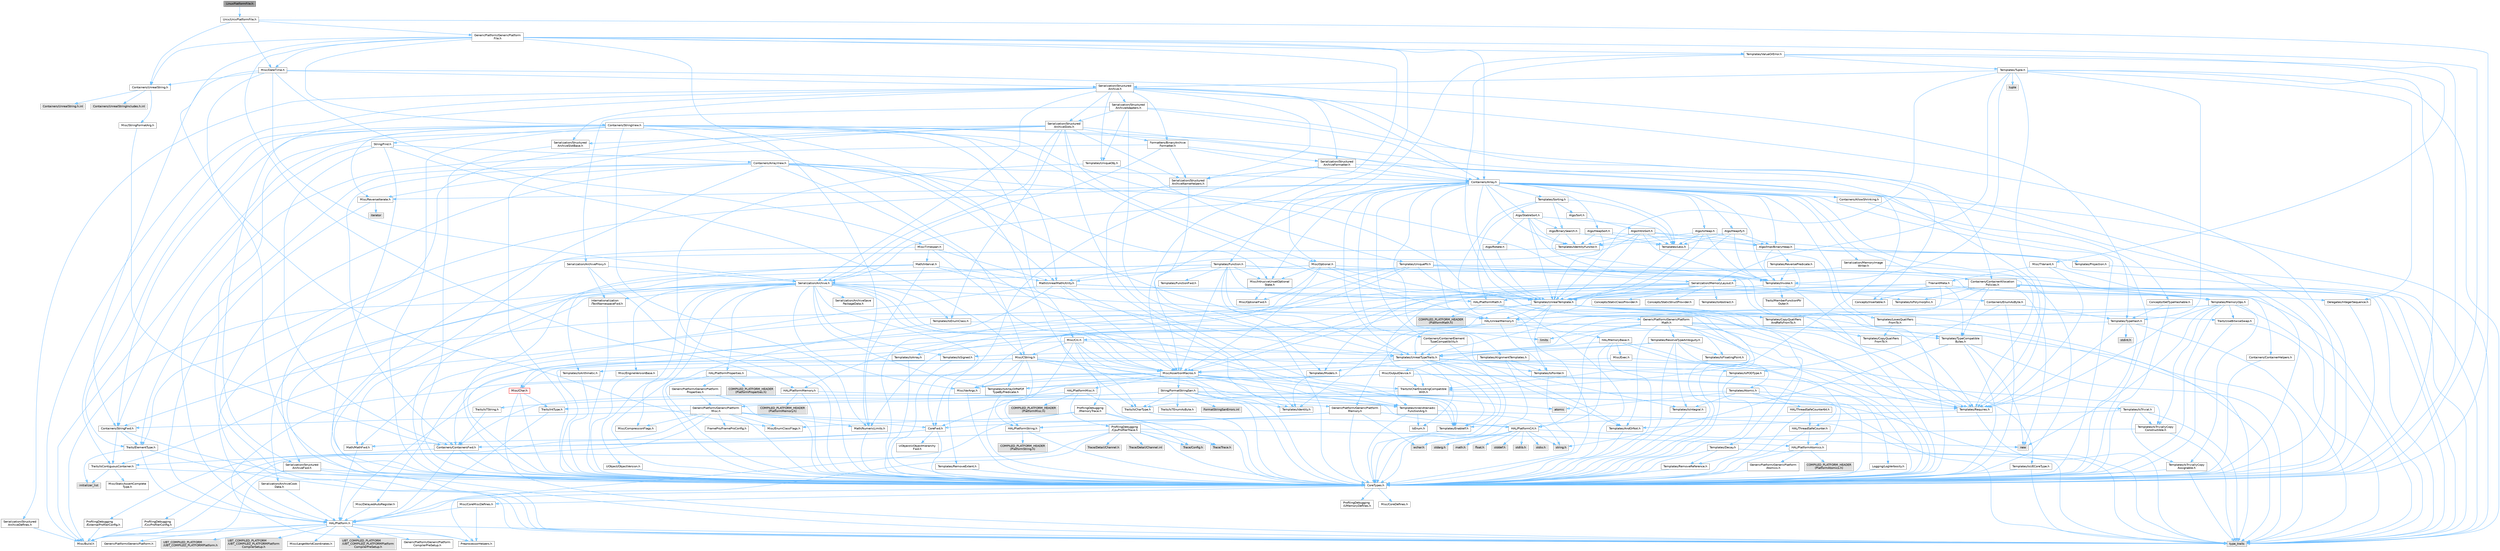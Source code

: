 digraph "LinuxPlatformFile.h"
{
 // INTERACTIVE_SVG=YES
 // LATEX_PDF_SIZE
  bgcolor="transparent";
  edge [fontname=Helvetica,fontsize=10,labelfontname=Helvetica,labelfontsize=10];
  node [fontname=Helvetica,fontsize=10,shape=box,height=0.2,width=0.4];
  Node1 [id="Node000001",label="LinuxPlatformFile.h",height=0.2,width=0.4,color="gray40", fillcolor="grey60", style="filled", fontcolor="black",tooltip=" "];
  Node1 -> Node2 [id="edge1_Node000001_Node000002",color="steelblue1",style="solid",tooltip=" "];
  Node2 [id="Node000002",label="Unix/UnixPlatformFile.h",height=0.2,width=0.4,color="grey40", fillcolor="white", style="filled",URL="$d9/da2/UnixPlatformFile_8h.html",tooltip=" "];
  Node2 -> Node3 [id="edge2_Node000002_Node000003",color="steelblue1",style="solid",tooltip=" "];
  Node3 [id="Node000003",label="Containers/UnrealString.h",height=0.2,width=0.4,color="grey40", fillcolor="white", style="filled",URL="$d5/dba/UnrealString_8h.html",tooltip=" "];
  Node3 -> Node4 [id="edge3_Node000003_Node000004",color="steelblue1",style="solid",tooltip=" "];
  Node4 [id="Node000004",label="Containers/UnrealStringIncludes.h.inl",height=0.2,width=0.4,color="grey60", fillcolor="#E0E0E0", style="filled",tooltip=" "];
  Node3 -> Node5 [id="edge4_Node000003_Node000005",color="steelblue1",style="solid",tooltip=" "];
  Node5 [id="Node000005",label="Containers/UnrealString.h.inl",height=0.2,width=0.4,color="grey60", fillcolor="#E0E0E0", style="filled",tooltip=" "];
  Node3 -> Node6 [id="edge5_Node000003_Node000006",color="steelblue1",style="solid",tooltip=" "];
  Node6 [id="Node000006",label="Misc/StringFormatArg.h",height=0.2,width=0.4,color="grey40", fillcolor="white", style="filled",URL="$d2/d16/StringFormatArg_8h.html",tooltip=" "];
  Node6 -> Node7 [id="edge6_Node000006_Node000007",color="steelblue1",style="solid",tooltip=" "];
  Node7 [id="Node000007",label="Containers/ContainersFwd.h",height=0.2,width=0.4,color="grey40", fillcolor="white", style="filled",URL="$d4/d0a/ContainersFwd_8h.html",tooltip=" "];
  Node7 -> Node8 [id="edge7_Node000007_Node000008",color="steelblue1",style="solid",tooltip=" "];
  Node8 [id="Node000008",label="HAL/Platform.h",height=0.2,width=0.4,color="grey40", fillcolor="white", style="filled",URL="$d9/dd0/Platform_8h.html",tooltip=" "];
  Node8 -> Node9 [id="edge8_Node000008_Node000009",color="steelblue1",style="solid",tooltip=" "];
  Node9 [id="Node000009",label="Misc/Build.h",height=0.2,width=0.4,color="grey40", fillcolor="white", style="filled",URL="$d3/dbb/Build_8h.html",tooltip=" "];
  Node8 -> Node10 [id="edge9_Node000008_Node000010",color="steelblue1",style="solid",tooltip=" "];
  Node10 [id="Node000010",label="Misc/LargeWorldCoordinates.h",height=0.2,width=0.4,color="grey40", fillcolor="white", style="filled",URL="$d2/dcb/LargeWorldCoordinates_8h.html",tooltip=" "];
  Node8 -> Node11 [id="edge10_Node000008_Node000011",color="steelblue1",style="solid",tooltip=" "];
  Node11 [id="Node000011",label="type_traits",height=0.2,width=0.4,color="grey60", fillcolor="#E0E0E0", style="filled",tooltip=" "];
  Node8 -> Node12 [id="edge11_Node000008_Node000012",color="steelblue1",style="solid",tooltip=" "];
  Node12 [id="Node000012",label="PreprocessorHelpers.h",height=0.2,width=0.4,color="grey40", fillcolor="white", style="filled",URL="$db/ddb/PreprocessorHelpers_8h.html",tooltip=" "];
  Node8 -> Node13 [id="edge12_Node000008_Node000013",color="steelblue1",style="solid",tooltip=" "];
  Node13 [id="Node000013",label="UBT_COMPILED_PLATFORM\l/UBT_COMPILED_PLATFORMPlatform\lCompilerPreSetup.h",height=0.2,width=0.4,color="grey60", fillcolor="#E0E0E0", style="filled",tooltip=" "];
  Node8 -> Node14 [id="edge13_Node000008_Node000014",color="steelblue1",style="solid",tooltip=" "];
  Node14 [id="Node000014",label="GenericPlatform/GenericPlatform\lCompilerPreSetup.h",height=0.2,width=0.4,color="grey40", fillcolor="white", style="filled",URL="$d9/dc8/GenericPlatformCompilerPreSetup_8h.html",tooltip=" "];
  Node8 -> Node15 [id="edge14_Node000008_Node000015",color="steelblue1",style="solid",tooltip=" "];
  Node15 [id="Node000015",label="GenericPlatform/GenericPlatform.h",height=0.2,width=0.4,color="grey40", fillcolor="white", style="filled",URL="$d6/d84/GenericPlatform_8h.html",tooltip=" "];
  Node8 -> Node16 [id="edge15_Node000008_Node000016",color="steelblue1",style="solid",tooltip=" "];
  Node16 [id="Node000016",label="UBT_COMPILED_PLATFORM\l/UBT_COMPILED_PLATFORMPlatform.h",height=0.2,width=0.4,color="grey60", fillcolor="#E0E0E0", style="filled",tooltip=" "];
  Node8 -> Node17 [id="edge16_Node000008_Node000017",color="steelblue1",style="solid",tooltip=" "];
  Node17 [id="Node000017",label="UBT_COMPILED_PLATFORM\l/UBT_COMPILED_PLATFORMPlatform\lCompilerSetup.h",height=0.2,width=0.4,color="grey60", fillcolor="#E0E0E0", style="filled",tooltip=" "];
  Node7 -> Node18 [id="edge17_Node000007_Node000018",color="steelblue1",style="solid",tooltip=" "];
  Node18 [id="Node000018",label="CoreTypes.h",height=0.2,width=0.4,color="grey40", fillcolor="white", style="filled",URL="$dc/dec/CoreTypes_8h.html",tooltip=" "];
  Node18 -> Node8 [id="edge18_Node000018_Node000008",color="steelblue1",style="solid",tooltip=" "];
  Node18 -> Node19 [id="edge19_Node000018_Node000019",color="steelblue1",style="solid",tooltip=" "];
  Node19 [id="Node000019",label="ProfilingDebugging\l/UMemoryDefines.h",height=0.2,width=0.4,color="grey40", fillcolor="white", style="filled",URL="$d2/da2/UMemoryDefines_8h.html",tooltip=" "];
  Node18 -> Node20 [id="edge20_Node000018_Node000020",color="steelblue1",style="solid",tooltip=" "];
  Node20 [id="Node000020",label="Misc/CoreMiscDefines.h",height=0.2,width=0.4,color="grey40", fillcolor="white", style="filled",URL="$da/d38/CoreMiscDefines_8h.html",tooltip=" "];
  Node20 -> Node8 [id="edge21_Node000020_Node000008",color="steelblue1",style="solid",tooltip=" "];
  Node20 -> Node12 [id="edge22_Node000020_Node000012",color="steelblue1",style="solid",tooltip=" "];
  Node18 -> Node21 [id="edge23_Node000018_Node000021",color="steelblue1",style="solid",tooltip=" "];
  Node21 [id="Node000021",label="Misc/CoreDefines.h",height=0.2,width=0.4,color="grey40", fillcolor="white", style="filled",URL="$d3/dd2/CoreDefines_8h.html",tooltip=" "];
  Node7 -> Node22 [id="edge24_Node000007_Node000022",color="steelblue1",style="solid",tooltip=" "];
  Node22 [id="Node000022",label="Traits/IsContiguousContainer.h",height=0.2,width=0.4,color="grey40", fillcolor="white", style="filled",URL="$d5/d3c/IsContiguousContainer_8h.html",tooltip=" "];
  Node22 -> Node18 [id="edge25_Node000022_Node000018",color="steelblue1",style="solid",tooltip=" "];
  Node22 -> Node23 [id="edge26_Node000022_Node000023",color="steelblue1",style="solid",tooltip=" "];
  Node23 [id="Node000023",label="Misc/StaticAssertComplete\lType.h",height=0.2,width=0.4,color="grey40", fillcolor="white", style="filled",URL="$d5/d4e/StaticAssertCompleteType_8h.html",tooltip=" "];
  Node22 -> Node24 [id="edge27_Node000022_Node000024",color="steelblue1",style="solid",tooltip=" "];
  Node24 [id="Node000024",label="initializer_list",height=0.2,width=0.4,color="grey60", fillcolor="#E0E0E0", style="filled",tooltip=" "];
  Node2 -> Node18 [id="edge28_Node000002_Node000018",color="steelblue1",style="solid",tooltip=" "];
  Node2 -> Node25 [id="edge29_Node000002_Node000025",color="steelblue1",style="solid",tooltip=" "];
  Node25 [id="Node000025",label="GenericPlatform/GenericPlatform\lFile.h",height=0.2,width=0.4,color="grey40", fillcolor="white", style="filled",URL="$d7/d2d/GenericPlatformFile_8h.html",tooltip=" "];
  Node25 -> Node26 [id="edge30_Node000025_Node000026",color="steelblue1",style="solid",tooltip=" "];
  Node26 [id="Node000026",label="Containers/Array.h",height=0.2,width=0.4,color="grey40", fillcolor="white", style="filled",URL="$df/dd0/Array_8h.html",tooltip=" "];
  Node26 -> Node18 [id="edge31_Node000026_Node000018",color="steelblue1",style="solid",tooltip=" "];
  Node26 -> Node27 [id="edge32_Node000026_Node000027",color="steelblue1",style="solid",tooltip=" "];
  Node27 [id="Node000027",label="Misc/AssertionMacros.h",height=0.2,width=0.4,color="grey40", fillcolor="white", style="filled",URL="$d0/dfa/AssertionMacros_8h.html",tooltip=" "];
  Node27 -> Node18 [id="edge33_Node000027_Node000018",color="steelblue1",style="solid",tooltip=" "];
  Node27 -> Node8 [id="edge34_Node000027_Node000008",color="steelblue1",style="solid",tooltip=" "];
  Node27 -> Node28 [id="edge35_Node000027_Node000028",color="steelblue1",style="solid",tooltip=" "];
  Node28 [id="Node000028",label="HAL/PlatformMisc.h",height=0.2,width=0.4,color="grey40", fillcolor="white", style="filled",URL="$d0/df5/PlatformMisc_8h.html",tooltip=" "];
  Node28 -> Node18 [id="edge36_Node000028_Node000018",color="steelblue1",style="solid",tooltip=" "];
  Node28 -> Node29 [id="edge37_Node000028_Node000029",color="steelblue1",style="solid",tooltip=" "];
  Node29 [id="Node000029",label="GenericPlatform/GenericPlatform\lMisc.h",height=0.2,width=0.4,color="grey40", fillcolor="white", style="filled",URL="$db/d9a/GenericPlatformMisc_8h.html",tooltip=" "];
  Node29 -> Node30 [id="edge38_Node000029_Node000030",color="steelblue1",style="solid",tooltip=" "];
  Node30 [id="Node000030",label="Containers/StringFwd.h",height=0.2,width=0.4,color="grey40", fillcolor="white", style="filled",URL="$df/d37/StringFwd_8h.html",tooltip=" "];
  Node30 -> Node18 [id="edge39_Node000030_Node000018",color="steelblue1",style="solid",tooltip=" "];
  Node30 -> Node31 [id="edge40_Node000030_Node000031",color="steelblue1",style="solid",tooltip=" "];
  Node31 [id="Node000031",label="Traits/ElementType.h",height=0.2,width=0.4,color="grey40", fillcolor="white", style="filled",URL="$d5/d4f/ElementType_8h.html",tooltip=" "];
  Node31 -> Node8 [id="edge41_Node000031_Node000008",color="steelblue1",style="solid",tooltip=" "];
  Node31 -> Node24 [id="edge42_Node000031_Node000024",color="steelblue1",style="solid",tooltip=" "];
  Node31 -> Node11 [id="edge43_Node000031_Node000011",color="steelblue1",style="solid",tooltip=" "];
  Node30 -> Node22 [id="edge44_Node000030_Node000022",color="steelblue1",style="solid",tooltip=" "];
  Node29 -> Node32 [id="edge45_Node000029_Node000032",color="steelblue1",style="solid",tooltip=" "];
  Node32 [id="Node000032",label="CoreFwd.h",height=0.2,width=0.4,color="grey40", fillcolor="white", style="filled",URL="$d1/d1e/CoreFwd_8h.html",tooltip=" "];
  Node32 -> Node18 [id="edge46_Node000032_Node000018",color="steelblue1",style="solid",tooltip=" "];
  Node32 -> Node7 [id="edge47_Node000032_Node000007",color="steelblue1",style="solid",tooltip=" "];
  Node32 -> Node33 [id="edge48_Node000032_Node000033",color="steelblue1",style="solid",tooltip=" "];
  Node33 [id="Node000033",label="Math/MathFwd.h",height=0.2,width=0.4,color="grey40", fillcolor="white", style="filled",URL="$d2/d10/MathFwd_8h.html",tooltip=" "];
  Node33 -> Node8 [id="edge49_Node000033_Node000008",color="steelblue1",style="solid",tooltip=" "];
  Node32 -> Node34 [id="edge50_Node000032_Node000034",color="steelblue1",style="solid",tooltip=" "];
  Node34 [id="Node000034",label="UObject/UObjectHierarchy\lFwd.h",height=0.2,width=0.4,color="grey40", fillcolor="white", style="filled",URL="$d3/d13/UObjectHierarchyFwd_8h.html",tooltip=" "];
  Node29 -> Node18 [id="edge51_Node000029_Node000018",color="steelblue1",style="solid",tooltip=" "];
  Node29 -> Node35 [id="edge52_Node000029_Node000035",color="steelblue1",style="solid",tooltip=" "];
  Node35 [id="Node000035",label="FramePro/FrameProConfig.h",height=0.2,width=0.4,color="grey40", fillcolor="white", style="filled",URL="$d7/d90/FrameProConfig_8h.html",tooltip=" "];
  Node29 -> Node36 [id="edge53_Node000029_Node000036",color="steelblue1",style="solid",tooltip=" "];
  Node36 [id="Node000036",label="HAL/PlatformCrt.h",height=0.2,width=0.4,color="grey40", fillcolor="white", style="filled",URL="$d8/d75/PlatformCrt_8h.html",tooltip=" "];
  Node36 -> Node37 [id="edge54_Node000036_Node000037",color="steelblue1",style="solid",tooltip=" "];
  Node37 [id="Node000037",label="new",height=0.2,width=0.4,color="grey60", fillcolor="#E0E0E0", style="filled",tooltip=" "];
  Node36 -> Node38 [id="edge55_Node000036_Node000038",color="steelblue1",style="solid",tooltip=" "];
  Node38 [id="Node000038",label="wchar.h",height=0.2,width=0.4,color="grey60", fillcolor="#E0E0E0", style="filled",tooltip=" "];
  Node36 -> Node39 [id="edge56_Node000036_Node000039",color="steelblue1",style="solid",tooltip=" "];
  Node39 [id="Node000039",label="stddef.h",height=0.2,width=0.4,color="grey60", fillcolor="#E0E0E0", style="filled",tooltip=" "];
  Node36 -> Node40 [id="edge57_Node000036_Node000040",color="steelblue1",style="solid",tooltip=" "];
  Node40 [id="Node000040",label="stdlib.h",height=0.2,width=0.4,color="grey60", fillcolor="#E0E0E0", style="filled",tooltip=" "];
  Node36 -> Node41 [id="edge58_Node000036_Node000041",color="steelblue1",style="solid",tooltip=" "];
  Node41 [id="Node000041",label="stdio.h",height=0.2,width=0.4,color="grey60", fillcolor="#E0E0E0", style="filled",tooltip=" "];
  Node36 -> Node42 [id="edge59_Node000036_Node000042",color="steelblue1",style="solid",tooltip=" "];
  Node42 [id="Node000042",label="stdarg.h",height=0.2,width=0.4,color="grey60", fillcolor="#E0E0E0", style="filled",tooltip=" "];
  Node36 -> Node43 [id="edge60_Node000036_Node000043",color="steelblue1",style="solid",tooltip=" "];
  Node43 [id="Node000043",label="math.h",height=0.2,width=0.4,color="grey60", fillcolor="#E0E0E0", style="filled",tooltip=" "];
  Node36 -> Node44 [id="edge61_Node000036_Node000044",color="steelblue1",style="solid",tooltip=" "];
  Node44 [id="Node000044",label="float.h",height=0.2,width=0.4,color="grey60", fillcolor="#E0E0E0", style="filled",tooltip=" "];
  Node36 -> Node45 [id="edge62_Node000036_Node000045",color="steelblue1",style="solid",tooltip=" "];
  Node45 [id="Node000045",label="string.h",height=0.2,width=0.4,color="grey60", fillcolor="#E0E0E0", style="filled",tooltip=" "];
  Node29 -> Node46 [id="edge63_Node000029_Node000046",color="steelblue1",style="solid",tooltip=" "];
  Node46 [id="Node000046",label="Math/NumericLimits.h",height=0.2,width=0.4,color="grey40", fillcolor="white", style="filled",URL="$df/d1b/NumericLimits_8h.html",tooltip=" "];
  Node46 -> Node18 [id="edge64_Node000046_Node000018",color="steelblue1",style="solid",tooltip=" "];
  Node29 -> Node47 [id="edge65_Node000029_Node000047",color="steelblue1",style="solid",tooltip=" "];
  Node47 [id="Node000047",label="Misc/CompressionFlags.h",height=0.2,width=0.4,color="grey40", fillcolor="white", style="filled",URL="$d9/d76/CompressionFlags_8h.html",tooltip=" "];
  Node29 -> Node48 [id="edge66_Node000029_Node000048",color="steelblue1",style="solid",tooltip=" "];
  Node48 [id="Node000048",label="Misc/EnumClassFlags.h",height=0.2,width=0.4,color="grey40", fillcolor="white", style="filled",URL="$d8/de7/EnumClassFlags_8h.html",tooltip=" "];
  Node29 -> Node49 [id="edge67_Node000029_Node000049",color="steelblue1",style="solid",tooltip=" "];
  Node49 [id="Node000049",label="ProfilingDebugging\l/CsvProfilerConfig.h",height=0.2,width=0.4,color="grey40", fillcolor="white", style="filled",URL="$d3/d88/CsvProfilerConfig_8h.html",tooltip=" "];
  Node49 -> Node9 [id="edge68_Node000049_Node000009",color="steelblue1",style="solid",tooltip=" "];
  Node29 -> Node50 [id="edge69_Node000029_Node000050",color="steelblue1",style="solid",tooltip=" "];
  Node50 [id="Node000050",label="ProfilingDebugging\l/ExternalProfilerConfig.h",height=0.2,width=0.4,color="grey40", fillcolor="white", style="filled",URL="$d3/dbb/ExternalProfilerConfig_8h.html",tooltip=" "];
  Node50 -> Node9 [id="edge70_Node000050_Node000009",color="steelblue1",style="solid",tooltip=" "];
  Node28 -> Node51 [id="edge71_Node000028_Node000051",color="steelblue1",style="solid",tooltip=" "];
  Node51 [id="Node000051",label="COMPILED_PLATFORM_HEADER\l(PlatformMisc.h)",height=0.2,width=0.4,color="grey60", fillcolor="#E0E0E0", style="filled",tooltip=" "];
  Node28 -> Node52 [id="edge72_Node000028_Node000052",color="steelblue1",style="solid",tooltip=" "];
  Node52 [id="Node000052",label="ProfilingDebugging\l/CpuProfilerTrace.h",height=0.2,width=0.4,color="grey40", fillcolor="white", style="filled",URL="$da/dcb/CpuProfilerTrace_8h.html",tooltip=" "];
  Node52 -> Node18 [id="edge73_Node000052_Node000018",color="steelblue1",style="solid",tooltip=" "];
  Node52 -> Node7 [id="edge74_Node000052_Node000007",color="steelblue1",style="solid",tooltip=" "];
  Node52 -> Node53 [id="edge75_Node000052_Node000053",color="steelblue1",style="solid",tooltip=" "];
  Node53 [id="Node000053",label="HAL/PlatformAtomics.h",height=0.2,width=0.4,color="grey40", fillcolor="white", style="filled",URL="$d3/d36/PlatformAtomics_8h.html",tooltip=" "];
  Node53 -> Node18 [id="edge76_Node000053_Node000018",color="steelblue1",style="solid",tooltip=" "];
  Node53 -> Node54 [id="edge77_Node000053_Node000054",color="steelblue1",style="solid",tooltip=" "];
  Node54 [id="Node000054",label="GenericPlatform/GenericPlatform\lAtomics.h",height=0.2,width=0.4,color="grey40", fillcolor="white", style="filled",URL="$da/d72/GenericPlatformAtomics_8h.html",tooltip=" "];
  Node54 -> Node18 [id="edge78_Node000054_Node000018",color="steelblue1",style="solid",tooltip=" "];
  Node53 -> Node55 [id="edge79_Node000053_Node000055",color="steelblue1",style="solid",tooltip=" "];
  Node55 [id="Node000055",label="COMPILED_PLATFORM_HEADER\l(PlatformAtomics.h)",height=0.2,width=0.4,color="grey60", fillcolor="#E0E0E0", style="filled",tooltip=" "];
  Node52 -> Node12 [id="edge80_Node000052_Node000012",color="steelblue1",style="solid",tooltip=" "];
  Node52 -> Node9 [id="edge81_Node000052_Node000009",color="steelblue1",style="solid",tooltip=" "];
  Node52 -> Node56 [id="edge82_Node000052_Node000056",color="steelblue1",style="solid",tooltip=" "];
  Node56 [id="Node000056",label="Trace/Config.h",height=0.2,width=0.4,color="grey60", fillcolor="#E0E0E0", style="filled",tooltip=" "];
  Node52 -> Node57 [id="edge83_Node000052_Node000057",color="steelblue1",style="solid",tooltip=" "];
  Node57 [id="Node000057",label="Trace/Detail/Channel.h",height=0.2,width=0.4,color="grey60", fillcolor="#E0E0E0", style="filled",tooltip=" "];
  Node52 -> Node58 [id="edge84_Node000052_Node000058",color="steelblue1",style="solid",tooltip=" "];
  Node58 [id="Node000058",label="Trace/Detail/Channel.inl",height=0.2,width=0.4,color="grey60", fillcolor="#E0E0E0", style="filled",tooltip=" "];
  Node52 -> Node59 [id="edge85_Node000052_Node000059",color="steelblue1",style="solid",tooltip=" "];
  Node59 [id="Node000059",label="Trace/Trace.h",height=0.2,width=0.4,color="grey60", fillcolor="#E0E0E0", style="filled",tooltip=" "];
  Node27 -> Node12 [id="edge86_Node000027_Node000012",color="steelblue1",style="solid",tooltip=" "];
  Node27 -> Node60 [id="edge87_Node000027_Node000060",color="steelblue1",style="solid",tooltip=" "];
  Node60 [id="Node000060",label="Templates/EnableIf.h",height=0.2,width=0.4,color="grey40", fillcolor="white", style="filled",URL="$d7/d60/EnableIf_8h.html",tooltip=" "];
  Node60 -> Node18 [id="edge88_Node000060_Node000018",color="steelblue1",style="solid",tooltip=" "];
  Node27 -> Node61 [id="edge89_Node000027_Node000061",color="steelblue1",style="solid",tooltip=" "];
  Node61 [id="Node000061",label="Templates/IsArrayOrRefOf\lTypeByPredicate.h",height=0.2,width=0.4,color="grey40", fillcolor="white", style="filled",URL="$d6/da1/IsArrayOrRefOfTypeByPredicate_8h.html",tooltip=" "];
  Node61 -> Node18 [id="edge90_Node000061_Node000018",color="steelblue1",style="solid",tooltip=" "];
  Node27 -> Node62 [id="edge91_Node000027_Node000062",color="steelblue1",style="solid",tooltip=" "];
  Node62 [id="Node000062",label="Templates/IsValidVariadic\lFunctionArg.h",height=0.2,width=0.4,color="grey40", fillcolor="white", style="filled",URL="$d0/dc8/IsValidVariadicFunctionArg_8h.html",tooltip=" "];
  Node62 -> Node18 [id="edge92_Node000062_Node000018",color="steelblue1",style="solid",tooltip=" "];
  Node62 -> Node63 [id="edge93_Node000062_Node000063",color="steelblue1",style="solid",tooltip=" "];
  Node63 [id="Node000063",label="IsEnum.h",height=0.2,width=0.4,color="grey40", fillcolor="white", style="filled",URL="$d4/de5/IsEnum_8h.html",tooltip=" "];
  Node62 -> Node11 [id="edge94_Node000062_Node000011",color="steelblue1",style="solid",tooltip=" "];
  Node27 -> Node64 [id="edge95_Node000027_Node000064",color="steelblue1",style="solid",tooltip=" "];
  Node64 [id="Node000064",label="Traits/IsCharEncodingCompatible\lWith.h",height=0.2,width=0.4,color="grey40", fillcolor="white", style="filled",URL="$df/dd1/IsCharEncodingCompatibleWith_8h.html",tooltip=" "];
  Node64 -> Node11 [id="edge96_Node000064_Node000011",color="steelblue1",style="solid",tooltip=" "];
  Node64 -> Node65 [id="edge97_Node000064_Node000065",color="steelblue1",style="solid",tooltip=" "];
  Node65 [id="Node000065",label="Traits/IsCharType.h",height=0.2,width=0.4,color="grey40", fillcolor="white", style="filled",URL="$db/d51/IsCharType_8h.html",tooltip=" "];
  Node65 -> Node18 [id="edge98_Node000065_Node000018",color="steelblue1",style="solid",tooltip=" "];
  Node27 -> Node66 [id="edge99_Node000027_Node000066",color="steelblue1",style="solid",tooltip=" "];
  Node66 [id="Node000066",label="Misc/VarArgs.h",height=0.2,width=0.4,color="grey40", fillcolor="white", style="filled",URL="$d5/d6f/VarArgs_8h.html",tooltip=" "];
  Node66 -> Node18 [id="edge100_Node000066_Node000018",color="steelblue1",style="solid",tooltip=" "];
  Node27 -> Node67 [id="edge101_Node000027_Node000067",color="steelblue1",style="solid",tooltip=" "];
  Node67 [id="Node000067",label="String/FormatStringSan.h",height=0.2,width=0.4,color="grey40", fillcolor="white", style="filled",URL="$d3/d8b/FormatStringSan_8h.html",tooltip=" "];
  Node67 -> Node11 [id="edge102_Node000067_Node000011",color="steelblue1",style="solid",tooltip=" "];
  Node67 -> Node18 [id="edge103_Node000067_Node000018",color="steelblue1",style="solid",tooltip=" "];
  Node67 -> Node68 [id="edge104_Node000067_Node000068",color="steelblue1",style="solid",tooltip=" "];
  Node68 [id="Node000068",label="Templates/Requires.h",height=0.2,width=0.4,color="grey40", fillcolor="white", style="filled",URL="$dc/d96/Requires_8h.html",tooltip=" "];
  Node68 -> Node60 [id="edge105_Node000068_Node000060",color="steelblue1",style="solid",tooltip=" "];
  Node68 -> Node11 [id="edge106_Node000068_Node000011",color="steelblue1",style="solid",tooltip=" "];
  Node67 -> Node69 [id="edge107_Node000067_Node000069",color="steelblue1",style="solid",tooltip=" "];
  Node69 [id="Node000069",label="Templates/Identity.h",height=0.2,width=0.4,color="grey40", fillcolor="white", style="filled",URL="$d0/dd5/Identity_8h.html",tooltip=" "];
  Node67 -> Node62 [id="edge108_Node000067_Node000062",color="steelblue1",style="solid",tooltip=" "];
  Node67 -> Node65 [id="edge109_Node000067_Node000065",color="steelblue1",style="solid",tooltip=" "];
  Node67 -> Node70 [id="edge110_Node000067_Node000070",color="steelblue1",style="solid",tooltip=" "];
  Node70 [id="Node000070",label="Traits/IsTEnumAsByte.h",height=0.2,width=0.4,color="grey40", fillcolor="white", style="filled",URL="$d1/de6/IsTEnumAsByte_8h.html",tooltip=" "];
  Node67 -> Node71 [id="edge111_Node000067_Node000071",color="steelblue1",style="solid",tooltip=" "];
  Node71 [id="Node000071",label="Traits/IsTString.h",height=0.2,width=0.4,color="grey40", fillcolor="white", style="filled",URL="$d0/df8/IsTString_8h.html",tooltip=" "];
  Node71 -> Node7 [id="edge112_Node000071_Node000007",color="steelblue1",style="solid",tooltip=" "];
  Node67 -> Node7 [id="edge113_Node000067_Node000007",color="steelblue1",style="solid",tooltip=" "];
  Node67 -> Node72 [id="edge114_Node000067_Node000072",color="steelblue1",style="solid",tooltip=" "];
  Node72 [id="Node000072",label="FormatStringSanErrors.inl",height=0.2,width=0.4,color="grey60", fillcolor="#E0E0E0", style="filled",tooltip=" "];
  Node27 -> Node73 [id="edge115_Node000027_Node000073",color="steelblue1",style="solid",tooltip=" "];
  Node73 [id="Node000073",label="atomic",height=0.2,width=0.4,color="grey60", fillcolor="#E0E0E0", style="filled",tooltip=" "];
  Node26 -> Node74 [id="edge116_Node000026_Node000074",color="steelblue1",style="solid",tooltip=" "];
  Node74 [id="Node000074",label="Misc/IntrusiveUnsetOptional\lState.h",height=0.2,width=0.4,color="grey40", fillcolor="white", style="filled",URL="$d2/d0a/IntrusiveUnsetOptionalState_8h.html",tooltip=" "];
  Node74 -> Node75 [id="edge117_Node000074_Node000075",color="steelblue1",style="solid",tooltip=" "];
  Node75 [id="Node000075",label="Misc/OptionalFwd.h",height=0.2,width=0.4,color="grey40", fillcolor="white", style="filled",URL="$dc/d50/OptionalFwd_8h.html",tooltip=" "];
  Node26 -> Node76 [id="edge118_Node000026_Node000076",color="steelblue1",style="solid",tooltip=" "];
  Node76 [id="Node000076",label="Misc/ReverseIterate.h",height=0.2,width=0.4,color="grey40", fillcolor="white", style="filled",URL="$db/de3/ReverseIterate_8h.html",tooltip=" "];
  Node76 -> Node8 [id="edge119_Node000076_Node000008",color="steelblue1",style="solid",tooltip=" "];
  Node76 -> Node77 [id="edge120_Node000076_Node000077",color="steelblue1",style="solid",tooltip=" "];
  Node77 [id="Node000077",label="iterator",height=0.2,width=0.4,color="grey60", fillcolor="#E0E0E0", style="filled",tooltip=" "];
  Node26 -> Node78 [id="edge121_Node000026_Node000078",color="steelblue1",style="solid",tooltip=" "];
  Node78 [id="Node000078",label="HAL/UnrealMemory.h",height=0.2,width=0.4,color="grey40", fillcolor="white", style="filled",URL="$d9/d96/UnrealMemory_8h.html",tooltip=" "];
  Node78 -> Node18 [id="edge122_Node000078_Node000018",color="steelblue1",style="solid",tooltip=" "];
  Node78 -> Node79 [id="edge123_Node000078_Node000079",color="steelblue1",style="solid",tooltip=" "];
  Node79 [id="Node000079",label="GenericPlatform/GenericPlatform\lMemory.h",height=0.2,width=0.4,color="grey40", fillcolor="white", style="filled",URL="$dd/d22/GenericPlatformMemory_8h.html",tooltip=" "];
  Node79 -> Node32 [id="edge124_Node000079_Node000032",color="steelblue1",style="solid",tooltip=" "];
  Node79 -> Node18 [id="edge125_Node000079_Node000018",color="steelblue1",style="solid",tooltip=" "];
  Node79 -> Node80 [id="edge126_Node000079_Node000080",color="steelblue1",style="solid",tooltip=" "];
  Node80 [id="Node000080",label="HAL/PlatformString.h",height=0.2,width=0.4,color="grey40", fillcolor="white", style="filled",URL="$db/db5/PlatformString_8h.html",tooltip=" "];
  Node80 -> Node18 [id="edge127_Node000080_Node000018",color="steelblue1",style="solid",tooltip=" "];
  Node80 -> Node81 [id="edge128_Node000080_Node000081",color="steelblue1",style="solid",tooltip=" "];
  Node81 [id="Node000081",label="COMPILED_PLATFORM_HEADER\l(PlatformString.h)",height=0.2,width=0.4,color="grey60", fillcolor="#E0E0E0", style="filled",tooltip=" "];
  Node79 -> Node45 [id="edge129_Node000079_Node000045",color="steelblue1",style="solid",tooltip=" "];
  Node79 -> Node38 [id="edge130_Node000079_Node000038",color="steelblue1",style="solid",tooltip=" "];
  Node78 -> Node82 [id="edge131_Node000078_Node000082",color="steelblue1",style="solid",tooltip=" "];
  Node82 [id="Node000082",label="HAL/MemoryBase.h",height=0.2,width=0.4,color="grey40", fillcolor="white", style="filled",URL="$d6/d9f/MemoryBase_8h.html",tooltip=" "];
  Node82 -> Node18 [id="edge132_Node000082_Node000018",color="steelblue1",style="solid",tooltip=" "];
  Node82 -> Node53 [id="edge133_Node000082_Node000053",color="steelblue1",style="solid",tooltip=" "];
  Node82 -> Node36 [id="edge134_Node000082_Node000036",color="steelblue1",style="solid",tooltip=" "];
  Node82 -> Node83 [id="edge135_Node000082_Node000083",color="steelblue1",style="solid",tooltip=" "];
  Node83 [id="Node000083",label="Misc/Exec.h",height=0.2,width=0.4,color="grey40", fillcolor="white", style="filled",URL="$de/ddb/Exec_8h.html",tooltip=" "];
  Node83 -> Node18 [id="edge136_Node000083_Node000018",color="steelblue1",style="solid",tooltip=" "];
  Node83 -> Node27 [id="edge137_Node000083_Node000027",color="steelblue1",style="solid",tooltip=" "];
  Node82 -> Node84 [id="edge138_Node000082_Node000084",color="steelblue1",style="solid",tooltip=" "];
  Node84 [id="Node000084",label="Misc/OutputDevice.h",height=0.2,width=0.4,color="grey40", fillcolor="white", style="filled",URL="$d7/d32/OutputDevice_8h.html",tooltip=" "];
  Node84 -> Node32 [id="edge139_Node000084_Node000032",color="steelblue1",style="solid",tooltip=" "];
  Node84 -> Node18 [id="edge140_Node000084_Node000018",color="steelblue1",style="solid",tooltip=" "];
  Node84 -> Node85 [id="edge141_Node000084_Node000085",color="steelblue1",style="solid",tooltip=" "];
  Node85 [id="Node000085",label="Logging/LogVerbosity.h",height=0.2,width=0.4,color="grey40", fillcolor="white", style="filled",URL="$d2/d8f/LogVerbosity_8h.html",tooltip=" "];
  Node85 -> Node18 [id="edge142_Node000085_Node000018",color="steelblue1",style="solid",tooltip=" "];
  Node84 -> Node66 [id="edge143_Node000084_Node000066",color="steelblue1",style="solid",tooltip=" "];
  Node84 -> Node61 [id="edge144_Node000084_Node000061",color="steelblue1",style="solid",tooltip=" "];
  Node84 -> Node62 [id="edge145_Node000084_Node000062",color="steelblue1",style="solid",tooltip=" "];
  Node84 -> Node64 [id="edge146_Node000084_Node000064",color="steelblue1",style="solid",tooltip=" "];
  Node82 -> Node86 [id="edge147_Node000082_Node000086",color="steelblue1",style="solid",tooltip=" "];
  Node86 [id="Node000086",label="Templates/Atomic.h",height=0.2,width=0.4,color="grey40", fillcolor="white", style="filled",URL="$d3/d91/Atomic_8h.html",tooltip=" "];
  Node86 -> Node87 [id="edge148_Node000086_Node000087",color="steelblue1",style="solid",tooltip=" "];
  Node87 [id="Node000087",label="HAL/ThreadSafeCounter.h",height=0.2,width=0.4,color="grey40", fillcolor="white", style="filled",URL="$dc/dc9/ThreadSafeCounter_8h.html",tooltip=" "];
  Node87 -> Node18 [id="edge149_Node000087_Node000018",color="steelblue1",style="solid",tooltip=" "];
  Node87 -> Node53 [id="edge150_Node000087_Node000053",color="steelblue1",style="solid",tooltip=" "];
  Node86 -> Node88 [id="edge151_Node000086_Node000088",color="steelblue1",style="solid",tooltip=" "];
  Node88 [id="Node000088",label="HAL/ThreadSafeCounter64.h",height=0.2,width=0.4,color="grey40", fillcolor="white", style="filled",URL="$d0/d12/ThreadSafeCounter64_8h.html",tooltip=" "];
  Node88 -> Node18 [id="edge152_Node000088_Node000018",color="steelblue1",style="solid",tooltip=" "];
  Node88 -> Node87 [id="edge153_Node000088_Node000087",color="steelblue1",style="solid",tooltip=" "];
  Node86 -> Node89 [id="edge154_Node000086_Node000089",color="steelblue1",style="solid",tooltip=" "];
  Node89 [id="Node000089",label="Templates/IsIntegral.h",height=0.2,width=0.4,color="grey40", fillcolor="white", style="filled",URL="$da/d64/IsIntegral_8h.html",tooltip=" "];
  Node89 -> Node18 [id="edge155_Node000089_Node000018",color="steelblue1",style="solid",tooltip=" "];
  Node86 -> Node90 [id="edge156_Node000086_Node000090",color="steelblue1",style="solid",tooltip=" "];
  Node90 [id="Node000090",label="Templates/IsTrivial.h",height=0.2,width=0.4,color="grey40", fillcolor="white", style="filled",URL="$da/d4c/IsTrivial_8h.html",tooltip=" "];
  Node90 -> Node91 [id="edge157_Node000090_Node000091",color="steelblue1",style="solid",tooltip=" "];
  Node91 [id="Node000091",label="Templates/AndOrNot.h",height=0.2,width=0.4,color="grey40", fillcolor="white", style="filled",URL="$db/d0a/AndOrNot_8h.html",tooltip=" "];
  Node91 -> Node18 [id="edge158_Node000091_Node000018",color="steelblue1",style="solid",tooltip=" "];
  Node90 -> Node92 [id="edge159_Node000090_Node000092",color="steelblue1",style="solid",tooltip=" "];
  Node92 [id="Node000092",label="Templates/IsTriviallyCopy\lConstructible.h",height=0.2,width=0.4,color="grey40", fillcolor="white", style="filled",URL="$d3/d78/IsTriviallyCopyConstructible_8h.html",tooltip=" "];
  Node92 -> Node18 [id="edge160_Node000092_Node000018",color="steelblue1",style="solid",tooltip=" "];
  Node92 -> Node11 [id="edge161_Node000092_Node000011",color="steelblue1",style="solid",tooltip=" "];
  Node90 -> Node93 [id="edge162_Node000090_Node000093",color="steelblue1",style="solid",tooltip=" "];
  Node93 [id="Node000093",label="Templates/IsTriviallyCopy\lAssignable.h",height=0.2,width=0.4,color="grey40", fillcolor="white", style="filled",URL="$d2/df2/IsTriviallyCopyAssignable_8h.html",tooltip=" "];
  Node93 -> Node18 [id="edge163_Node000093_Node000018",color="steelblue1",style="solid",tooltip=" "];
  Node93 -> Node11 [id="edge164_Node000093_Node000011",color="steelblue1",style="solid",tooltip=" "];
  Node90 -> Node11 [id="edge165_Node000090_Node000011",color="steelblue1",style="solid",tooltip=" "];
  Node86 -> Node94 [id="edge166_Node000086_Node000094",color="steelblue1",style="solid",tooltip=" "];
  Node94 [id="Node000094",label="Traits/IntType.h",height=0.2,width=0.4,color="grey40", fillcolor="white", style="filled",URL="$d7/deb/IntType_8h.html",tooltip=" "];
  Node94 -> Node8 [id="edge167_Node000094_Node000008",color="steelblue1",style="solid",tooltip=" "];
  Node86 -> Node73 [id="edge168_Node000086_Node000073",color="steelblue1",style="solid",tooltip=" "];
  Node78 -> Node95 [id="edge169_Node000078_Node000095",color="steelblue1",style="solid",tooltip=" "];
  Node95 [id="Node000095",label="HAL/PlatformMemory.h",height=0.2,width=0.4,color="grey40", fillcolor="white", style="filled",URL="$de/d68/PlatformMemory_8h.html",tooltip=" "];
  Node95 -> Node18 [id="edge170_Node000095_Node000018",color="steelblue1",style="solid",tooltip=" "];
  Node95 -> Node79 [id="edge171_Node000095_Node000079",color="steelblue1",style="solid",tooltip=" "];
  Node95 -> Node96 [id="edge172_Node000095_Node000096",color="steelblue1",style="solid",tooltip=" "];
  Node96 [id="Node000096",label="COMPILED_PLATFORM_HEADER\l(PlatformMemory.h)",height=0.2,width=0.4,color="grey60", fillcolor="#E0E0E0", style="filled",tooltip=" "];
  Node78 -> Node97 [id="edge173_Node000078_Node000097",color="steelblue1",style="solid",tooltip=" "];
  Node97 [id="Node000097",label="ProfilingDebugging\l/MemoryTrace.h",height=0.2,width=0.4,color="grey40", fillcolor="white", style="filled",URL="$da/dd7/MemoryTrace_8h.html",tooltip=" "];
  Node97 -> Node8 [id="edge174_Node000097_Node000008",color="steelblue1",style="solid",tooltip=" "];
  Node97 -> Node48 [id="edge175_Node000097_Node000048",color="steelblue1",style="solid",tooltip=" "];
  Node97 -> Node56 [id="edge176_Node000097_Node000056",color="steelblue1",style="solid",tooltip=" "];
  Node97 -> Node59 [id="edge177_Node000097_Node000059",color="steelblue1",style="solid",tooltip=" "];
  Node78 -> Node98 [id="edge178_Node000078_Node000098",color="steelblue1",style="solid",tooltip=" "];
  Node98 [id="Node000098",label="Templates/IsPointer.h",height=0.2,width=0.4,color="grey40", fillcolor="white", style="filled",URL="$d7/d05/IsPointer_8h.html",tooltip=" "];
  Node98 -> Node18 [id="edge179_Node000098_Node000018",color="steelblue1",style="solid",tooltip=" "];
  Node26 -> Node99 [id="edge180_Node000026_Node000099",color="steelblue1",style="solid",tooltip=" "];
  Node99 [id="Node000099",label="Templates/UnrealTypeTraits.h",height=0.2,width=0.4,color="grey40", fillcolor="white", style="filled",URL="$d2/d2d/UnrealTypeTraits_8h.html",tooltip=" "];
  Node99 -> Node18 [id="edge181_Node000099_Node000018",color="steelblue1",style="solid",tooltip=" "];
  Node99 -> Node98 [id="edge182_Node000099_Node000098",color="steelblue1",style="solid",tooltip=" "];
  Node99 -> Node27 [id="edge183_Node000099_Node000027",color="steelblue1",style="solid",tooltip=" "];
  Node99 -> Node91 [id="edge184_Node000099_Node000091",color="steelblue1",style="solid",tooltip=" "];
  Node99 -> Node60 [id="edge185_Node000099_Node000060",color="steelblue1",style="solid",tooltip=" "];
  Node99 -> Node100 [id="edge186_Node000099_Node000100",color="steelblue1",style="solid",tooltip=" "];
  Node100 [id="Node000100",label="Templates/IsArithmetic.h",height=0.2,width=0.4,color="grey40", fillcolor="white", style="filled",URL="$d2/d5d/IsArithmetic_8h.html",tooltip=" "];
  Node100 -> Node18 [id="edge187_Node000100_Node000018",color="steelblue1",style="solid",tooltip=" "];
  Node99 -> Node63 [id="edge188_Node000099_Node000063",color="steelblue1",style="solid",tooltip=" "];
  Node99 -> Node101 [id="edge189_Node000099_Node000101",color="steelblue1",style="solid",tooltip=" "];
  Node101 [id="Node000101",label="Templates/Models.h",height=0.2,width=0.4,color="grey40", fillcolor="white", style="filled",URL="$d3/d0c/Models_8h.html",tooltip=" "];
  Node101 -> Node69 [id="edge190_Node000101_Node000069",color="steelblue1",style="solid",tooltip=" "];
  Node99 -> Node102 [id="edge191_Node000099_Node000102",color="steelblue1",style="solid",tooltip=" "];
  Node102 [id="Node000102",label="Templates/IsPODType.h",height=0.2,width=0.4,color="grey40", fillcolor="white", style="filled",URL="$d7/db1/IsPODType_8h.html",tooltip=" "];
  Node102 -> Node18 [id="edge192_Node000102_Node000018",color="steelblue1",style="solid",tooltip=" "];
  Node99 -> Node103 [id="edge193_Node000099_Node000103",color="steelblue1",style="solid",tooltip=" "];
  Node103 [id="Node000103",label="Templates/IsUECoreType.h",height=0.2,width=0.4,color="grey40", fillcolor="white", style="filled",URL="$d1/db8/IsUECoreType_8h.html",tooltip=" "];
  Node103 -> Node18 [id="edge194_Node000103_Node000018",color="steelblue1",style="solid",tooltip=" "];
  Node103 -> Node11 [id="edge195_Node000103_Node000011",color="steelblue1",style="solid",tooltip=" "];
  Node99 -> Node92 [id="edge196_Node000099_Node000092",color="steelblue1",style="solid",tooltip=" "];
  Node26 -> Node104 [id="edge197_Node000026_Node000104",color="steelblue1",style="solid",tooltip=" "];
  Node104 [id="Node000104",label="Templates/UnrealTemplate.h",height=0.2,width=0.4,color="grey40", fillcolor="white", style="filled",URL="$d4/d24/UnrealTemplate_8h.html",tooltip=" "];
  Node104 -> Node18 [id="edge198_Node000104_Node000018",color="steelblue1",style="solid",tooltip=" "];
  Node104 -> Node98 [id="edge199_Node000104_Node000098",color="steelblue1",style="solid",tooltip=" "];
  Node104 -> Node78 [id="edge200_Node000104_Node000078",color="steelblue1",style="solid",tooltip=" "];
  Node104 -> Node105 [id="edge201_Node000104_Node000105",color="steelblue1",style="solid",tooltip=" "];
  Node105 [id="Node000105",label="Templates/CopyQualifiers\lAndRefsFromTo.h",height=0.2,width=0.4,color="grey40", fillcolor="white", style="filled",URL="$d3/db3/CopyQualifiersAndRefsFromTo_8h.html",tooltip=" "];
  Node105 -> Node106 [id="edge202_Node000105_Node000106",color="steelblue1",style="solid",tooltip=" "];
  Node106 [id="Node000106",label="Templates/CopyQualifiers\lFromTo.h",height=0.2,width=0.4,color="grey40", fillcolor="white", style="filled",URL="$d5/db4/CopyQualifiersFromTo_8h.html",tooltip=" "];
  Node104 -> Node99 [id="edge203_Node000104_Node000099",color="steelblue1",style="solid",tooltip=" "];
  Node104 -> Node107 [id="edge204_Node000104_Node000107",color="steelblue1",style="solid",tooltip=" "];
  Node107 [id="Node000107",label="Templates/RemoveReference.h",height=0.2,width=0.4,color="grey40", fillcolor="white", style="filled",URL="$da/dbe/RemoveReference_8h.html",tooltip=" "];
  Node107 -> Node18 [id="edge205_Node000107_Node000018",color="steelblue1",style="solid",tooltip=" "];
  Node104 -> Node68 [id="edge206_Node000104_Node000068",color="steelblue1",style="solid",tooltip=" "];
  Node104 -> Node108 [id="edge207_Node000104_Node000108",color="steelblue1",style="solid",tooltip=" "];
  Node108 [id="Node000108",label="Templates/TypeCompatible\lBytes.h",height=0.2,width=0.4,color="grey40", fillcolor="white", style="filled",URL="$df/d0a/TypeCompatibleBytes_8h.html",tooltip=" "];
  Node108 -> Node18 [id="edge208_Node000108_Node000018",color="steelblue1",style="solid",tooltip=" "];
  Node108 -> Node45 [id="edge209_Node000108_Node000045",color="steelblue1",style="solid",tooltip=" "];
  Node108 -> Node37 [id="edge210_Node000108_Node000037",color="steelblue1",style="solid",tooltip=" "];
  Node108 -> Node11 [id="edge211_Node000108_Node000011",color="steelblue1",style="solid",tooltip=" "];
  Node104 -> Node69 [id="edge212_Node000104_Node000069",color="steelblue1",style="solid",tooltip=" "];
  Node104 -> Node22 [id="edge213_Node000104_Node000022",color="steelblue1",style="solid",tooltip=" "];
  Node104 -> Node109 [id="edge214_Node000104_Node000109",color="steelblue1",style="solid",tooltip=" "];
  Node109 [id="Node000109",label="Traits/UseBitwiseSwap.h",height=0.2,width=0.4,color="grey40", fillcolor="white", style="filled",URL="$db/df3/UseBitwiseSwap_8h.html",tooltip=" "];
  Node109 -> Node18 [id="edge215_Node000109_Node000018",color="steelblue1",style="solid",tooltip=" "];
  Node109 -> Node11 [id="edge216_Node000109_Node000011",color="steelblue1",style="solid",tooltip=" "];
  Node104 -> Node11 [id="edge217_Node000104_Node000011",color="steelblue1",style="solid",tooltip=" "];
  Node26 -> Node110 [id="edge218_Node000026_Node000110",color="steelblue1",style="solid",tooltip=" "];
  Node110 [id="Node000110",label="Containers/AllowShrinking.h",height=0.2,width=0.4,color="grey40", fillcolor="white", style="filled",URL="$d7/d1a/AllowShrinking_8h.html",tooltip=" "];
  Node110 -> Node18 [id="edge219_Node000110_Node000018",color="steelblue1",style="solid",tooltip=" "];
  Node26 -> Node111 [id="edge220_Node000026_Node000111",color="steelblue1",style="solid",tooltip=" "];
  Node111 [id="Node000111",label="Containers/ContainerAllocation\lPolicies.h",height=0.2,width=0.4,color="grey40", fillcolor="white", style="filled",URL="$d7/dff/ContainerAllocationPolicies_8h.html",tooltip=" "];
  Node111 -> Node18 [id="edge221_Node000111_Node000018",color="steelblue1",style="solid",tooltip=" "];
  Node111 -> Node112 [id="edge222_Node000111_Node000112",color="steelblue1",style="solid",tooltip=" "];
  Node112 [id="Node000112",label="Containers/ContainerHelpers.h",height=0.2,width=0.4,color="grey40", fillcolor="white", style="filled",URL="$d7/d33/ContainerHelpers_8h.html",tooltip=" "];
  Node112 -> Node18 [id="edge223_Node000112_Node000018",color="steelblue1",style="solid",tooltip=" "];
  Node111 -> Node111 [id="edge224_Node000111_Node000111",color="steelblue1",style="solid",tooltip=" "];
  Node111 -> Node113 [id="edge225_Node000111_Node000113",color="steelblue1",style="solid",tooltip=" "];
  Node113 [id="Node000113",label="HAL/PlatformMath.h",height=0.2,width=0.4,color="grey40", fillcolor="white", style="filled",URL="$dc/d53/PlatformMath_8h.html",tooltip=" "];
  Node113 -> Node18 [id="edge226_Node000113_Node000018",color="steelblue1",style="solid",tooltip=" "];
  Node113 -> Node114 [id="edge227_Node000113_Node000114",color="steelblue1",style="solid",tooltip=" "];
  Node114 [id="Node000114",label="GenericPlatform/GenericPlatform\lMath.h",height=0.2,width=0.4,color="grey40", fillcolor="white", style="filled",URL="$d5/d79/GenericPlatformMath_8h.html",tooltip=" "];
  Node114 -> Node18 [id="edge228_Node000114_Node000018",color="steelblue1",style="solid",tooltip=" "];
  Node114 -> Node7 [id="edge229_Node000114_Node000007",color="steelblue1",style="solid",tooltip=" "];
  Node114 -> Node36 [id="edge230_Node000114_Node000036",color="steelblue1",style="solid",tooltip=" "];
  Node114 -> Node91 [id="edge231_Node000114_Node000091",color="steelblue1",style="solid",tooltip=" "];
  Node114 -> Node115 [id="edge232_Node000114_Node000115",color="steelblue1",style="solid",tooltip=" "];
  Node115 [id="Node000115",label="Templates/Decay.h",height=0.2,width=0.4,color="grey40", fillcolor="white", style="filled",URL="$dd/d0f/Decay_8h.html",tooltip=" "];
  Node115 -> Node18 [id="edge233_Node000115_Node000018",color="steelblue1",style="solid",tooltip=" "];
  Node115 -> Node107 [id="edge234_Node000115_Node000107",color="steelblue1",style="solid",tooltip=" "];
  Node115 -> Node11 [id="edge235_Node000115_Node000011",color="steelblue1",style="solid",tooltip=" "];
  Node114 -> Node116 [id="edge236_Node000114_Node000116",color="steelblue1",style="solid",tooltip=" "];
  Node116 [id="Node000116",label="Templates/IsFloatingPoint.h",height=0.2,width=0.4,color="grey40", fillcolor="white", style="filled",URL="$d3/d11/IsFloatingPoint_8h.html",tooltip=" "];
  Node116 -> Node18 [id="edge237_Node000116_Node000018",color="steelblue1",style="solid",tooltip=" "];
  Node114 -> Node99 [id="edge238_Node000114_Node000099",color="steelblue1",style="solid",tooltip=" "];
  Node114 -> Node68 [id="edge239_Node000114_Node000068",color="steelblue1",style="solid",tooltip=" "];
  Node114 -> Node117 [id="edge240_Node000114_Node000117",color="steelblue1",style="solid",tooltip=" "];
  Node117 [id="Node000117",label="Templates/ResolveTypeAmbiguity.h",height=0.2,width=0.4,color="grey40", fillcolor="white", style="filled",URL="$df/d1f/ResolveTypeAmbiguity_8h.html",tooltip=" "];
  Node117 -> Node18 [id="edge241_Node000117_Node000018",color="steelblue1",style="solid",tooltip=" "];
  Node117 -> Node116 [id="edge242_Node000117_Node000116",color="steelblue1",style="solid",tooltip=" "];
  Node117 -> Node99 [id="edge243_Node000117_Node000099",color="steelblue1",style="solid",tooltip=" "];
  Node117 -> Node118 [id="edge244_Node000117_Node000118",color="steelblue1",style="solid",tooltip=" "];
  Node118 [id="Node000118",label="Templates/IsSigned.h",height=0.2,width=0.4,color="grey40", fillcolor="white", style="filled",URL="$d8/dd8/IsSigned_8h.html",tooltip=" "];
  Node118 -> Node18 [id="edge245_Node000118_Node000018",color="steelblue1",style="solid",tooltip=" "];
  Node117 -> Node89 [id="edge246_Node000117_Node000089",color="steelblue1",style="solid",tooltip=" "];
  Node117 -> Node68 [id="edge247_Node000117_Node000068",color="steelblue1",style="solid",tooltip=" "];
  Node114 -> Node108 [id="edge248_Node000114_Node000108",color="steelblue1",style="solid",tooltip=" "];
  Node114 -> Node119 [id="edge249_Node000114_Node000119",color="steelblue1",style="solid",tooltip=" "];
  Node119 [id="Node000119",label="limits",height=0.2,width=0.4,color="grey60", fillcolor="#E0E0E0", style="filled",tooltip=" "];
  Node114 -> Node11 [id="edge250_Node000114_Node000011",color="steelblue1",style="solid",tooltip=" "];
  Node113 -> Node120 [id="edge251_Node000113_Node000120",color="steelblue1",style="solid",tooltip=" "];
  Node120 [id="Node000120",label="COMPILED_PLATFORM_HEADER\l(PlatformMath.h)",height=0.2,width=0.4,color="grey60", fillcolor="#E0E0E0", style="filled",tooltip=" "];
  Node111 -> Node78 [id="edge252_Node000111_Node000078",color="steelblue1",style="solid",tooltip=" "];
  Node111 -> Node46 [id="edge253_Node000111_Node000046",color="steelblue1",style="solid",tooltip=" "];
  Node111 -> Node27 [id="edge254_Node000111_Node000027",color="steelblue1",style="solid",tooltip=" "];
  Node111 -> Node121 [id="edge255_Node000111_Node000121",color="steelblue1",style="solid",tooltip=" "];
  Node121 [id="Node000121",label="Templates/IsPolymorphic.h",height=0.2,width=0.4,color="grey40", fillcolor="white", style="filled",URL="$dc/d20/IsPolymorphic_8h.html",tooltip=" "];
  Node111 -> Node122 [id="edge256_Node000111_Node000122",color="steelblue1",style="solid",tooltip=" "];
  Node122 [id="Node000122",label="Templates/MemoryOps.h",height=0.2,width=0.4,color="grey40", fillcolor="white", style="filled",URL="$db/dea/MemoryOps_8h.html",tooltip=" "];
  Node122 -> Node18 [id="edge257_Node000122_Node000018",color="steelblue1",style="solid",tooltip=" "];
  Node122 -> Node78 [id="edge258_Node000122_Node000078",color="steelblue1",style="solid",tooltip=" "];
  Node122 -> Node93 [id="edge259_Node000122_Node000093",color="steelblue1",style="solid",tooltip=" "];
  Node122 -> Node92 [id="edge260_Node000122_Node000092",color="steelblue1",style="solid",tooltip=" "];
  Node122 -> Node68 [id="edge261_Node000122_Node000068",color="steelblue1",style="solid",tooltip=" "];
  Node122 -> Node99 [id="edge262_Node000122_Node000099",color="steelblue1",style="solid",tooltip=" "];
  Node122 -> Node109 [id="edge263_Node000122_Node000109",color="steelblue1",style="solid",tooltip=" "];
  Node122 -> Node37 [id="edge264_Node000122_Node000037",color="steelblue1",style="solid",tooltip=" "];
  Node122 -> Node11 [id="edge265_Node000122_Node000011",color="steelblue1",style="solid",tooltip=" "];
  Node111 -> Node108 [id="edge266_Node000111_Node000108",color="steelblue1",style="solid",tooltip=" "];
  Node111 -> Node11 [id="edge267_Node000111_Node000011",color="steelblue1",style="solid",tooltip=" "];
  Node26 -> Node123 [id="edge268_Node000026_Node000123",color="steelblue1",style="solid",tooltip=" "];
  Node123 [id="Node000123",label="Containers/ContainerElement\lTypeCompatibility.h",height=0.2,width=0.4,color="grey40", fillcolor="white", style="filled",URL="$df/ddf/ContainerElementTypeCompatibility_8h.html",tooltip=" "];
  Node123 -> Node18 [id="edge269_Node000123_Node000018",color="steelblue1",style="solid",tooltip=" "];
  Node123 -> Node99 [id="edge270_Node000123_Node000099",color="steelblue1",style="solid",tooltip=" "];
  Node26 -> Node124 [id="edge271_Node000026_Node000124",color="steelblue1",style="solid",tooltip=" "];
  Node124 [id="Node000124",label="Serialization/Archive.h",height=0.2,width=0.4,color="grey40", fillcolor="white", style="filled",URL="$d7/d3b/Archive_8h.html",tooltip=" "];
  Node124 -> Node32 [id="edge272_Node000124_Node000032",color="steelblue1",style="solid",tooltip=" "];
  Node124 -> Node18 [id="edge273_Node000124_Node000018",color="steelblue1",style="solid",tooltip=" "];
  Node124 -> Node125 [id="edge274_Node000124_Node000125",color="steelblue1",style="solid",tooltip=" "];
  Node125 [id="Node000125",label="HAL/PlatformProperties.h",height=0.2,width=0.4,color="grey40", fillcolor="white", style="filled",URL="$d9/db0/PlatformProperties_8h.html",tooltip=" "];
  Node125 -> Node18 [id="edge275_Node000125_Node000018",color="steelblue1",style="solid",tooltip=" "];
  Node125 -> Node126 [id="edge276_Node000125_Node000126",color="steelblue1",style="solid",tooltip=" "];
  Node126 [id="Node000126",label="GenericPlatform/GenericPlatform\lProperties.h",height=0.2,width=0.4,color="grey40", fillcolor="white", style="filled",URL="$d2/dcd/GenericPlatformProperties_8h.html",tooltip=" "];
  Node126 -> Node18 [id="edge277_Node000126_Node000018",color="steelblue1",style="solid",tooltip=" "];
  Node126 -> Node29 [id="edge278_Node000126_Node000029",color="steelblue1",style="solid",tooltip=" "];
  Node125 -> Node127 [id="edge279_Node000125_Node000127",color="steelblue1",style="solid",tooltip=" "];
  Node127 [id="Node000127",label="COMPILED_PLATFORM_HEADER\l(PlatformProperties.h)",height=0.2,width=0.4,color="grey60", fillcolor="#E0E0E0", style="filled",tooltip=" "];
  Node124 -> Node128 [id="edge280_Node000124_Node000128",color="steelblue1",style="solid",tooltip=" "];
  Node128 [id="Node000128",label="Internationalization\l/TextNamespaceFwd.h",height=0.2,width=0.4,color="grey40", fillcolor="white", style="filled",URL="$d8/d97/TextNamespaceFwd_8h.html",tooltip=" "];
  Node128 -> Node18 [id="edge281_Node000128_Node000018",color="steelblue1",style="solid",tooltip=" "];
  Node124 -> Node33 [id="edge282_Node000124_Node000033",color="steelblue1",style="solid",tooltip=" "];
  Node124 -> Node27 [id="edge283_Node000124_Node000027",color="steelblue1",style="solid",tooltip=" "];
  Node124 -> Node9 [id="edge284_Node000124_Node000009",color="steelblue1",style="solid",tooltip=" "];
  Node124 -> Node47 [id="edge285_Node000124_Node000047",color="steelblue1",style="solid",tooltip=" "];
  Node124 -> Node129 [id="edge286_Node000124_Node000129",color="steelblue1",style="solid",tooltip=" "];
  Node129 [id="Node000129",label="Misc/EngineVersionBase.h",height=0.2,width=0.4,color="grey40", fillcolor="white", style="filled",URL="$d5/d2b/EngineVersionBase_8h.html",tooltip=" "];
  Node129 -> Node18 [id="edge287_Node000129_Node000018",color="steelblue1",style="solid",tooltip=" "];
  Node124 -> Node66 [id="edge288_Node000124_Node000066",color="steelblue1",style="solid",tooltip=" "];
  Node124 -> Node130 [id="edge289_Node000124_Node000130",color="steelblue1",style="solid",tooltip=" "];
  Node130 [id="Node000130",label="Serialization/ArchiveCook\lData.h",height=0.2,width=0.4,color="grey40", fillcolor="white", style="filled",URL="$dc/db6/ArchiveCookData_8h.html",tooltip=" "];
  Node130 -> Node8 [id="edge290_Node000130_Node000008",color="steelblue1",style="solid",tooltip=" "];
  Node124 -> Node131 [id="edge291_Node000124_Node000131",color="steelblue1",style="solid",tooltip=" "];
  Node131 [id="Node000131",label="Serialization/ArchiveSave\lPackageData.h",height=0.2,width=0.4,color="grey40", fillcolor="white", style="filled",URL="$d1/d37/ArchiveSavePackageData_8h.html",tooltip=" "];
  Node124 -> Node60 [id="edge292_Node000124_Node000060",color="steelblue1",style="solid",tooltip=" "];
  Node124 -> Node61 [id="edge293_Node000124_Node000061",color="steelblue1",style="solid",tooltip=" "];
  Node124 -> Node132 [id="edge294_Node000124_Node000132",color="steelblue1",style="solid",tooltip=" "];
  Node132 [id="Node000132",label="Templates/IsEnumClass.h",height=0.2,width=0.4,color="grey40", fillcolor="white", style="filled",URL="$d7/d15/IsEnumClass_8h.html",tooltip=" "];
  Node132 -> Node18 [id="edge295_Node000132_Node000018",color="steelblue1",style="solid",tooltip=" "];
  Node132 -> Node91 [id="edge296_Node000132_Node000091",color="steelblue1",style="solid",tooltip=" "];
  Node124 -> Node118 [id="edge297_Node000124_Node000118",color="steelblue1",style="solid",tooltip=" "];
  Node124 -> Node62 [id="edge298_Node000124_Node000062",color="steelblue1",style="solid",tooltip=" "];
  Node124 -> Node104 [id="edge299_Node000124_Node000104",color="steelblue1",style="solid",tooltip=" "];
  Node124 -> Node64 [id="edge300_Node000124_Node000064",color="steelblue1",style="solid",tooltip=" "];
  Node124 -> Node133 [id="edge301_Node000124_Node000133",color="steelblue1",style="solid",tooltip=" "];
  Node133 [id="Node000133",label="UObject/ObjectVersion.h",height=0.2,width=0.4,color="grey40", fillcolor="white", style="filled",URL="$da/d63/ObjectVersion_8h.html",tooltip=" "];
  Node133 -> Node18 [id="edge302_Node000133_Node000018",color="steelblue1",style="solid",tooltip=" "];
  Node26 -> Node134 [id="edge303_Node000026_Node000134",color="steelblue1",style="solid",tooltip=" "];
  Node134 [id="Node000134",label="Serialization/MemoryImage\lWriter.h",height=0.2,width=0.4,color="grey40", fillcolor="white", style="filled",URL="$d0/d08/MemoryImageWriter_8h.html",tooltip=" "];
  Node134 -> Node18 [id="edge304_Node000134_Node000018",color="steelblue1",style="solid",tooltip=" "];
  Node134 -> Node135 [id="edge305_Node000134_Node000135",color="steelblue1",style="solid",tooltip=" "];
  Node135 [id="Node000135",label="Serialization/MemoryLayout.h",height=0.2,width=0.4,color="grey40", fillcolor="white", style="filled",URL="$d7/d66/MemoryLayout_8h.html",tooltip=" "];
  Node135 -> Node136 [id="edge306_Node000135_Node000136",color="steelblue1",style="solid",tooltip=" "];
  Node136 [id="Node000136",label="Concepts/StaticClassProvider.h",height=0.2,width=0.4,color="grey40", fillcolor="white", style="filled",URL="$dd/d83/StaticClassProvider_8h.html",tooltip=" "];
  Node135 -> Node137 [id="edge307_Node000135_Node000137",color="steelblue1",style="solid",tooltip=" "];
  Node137 [id="Node000137",label="Concepts/StaticStructProvider.h",height=0.2,width=0.4,color="grey40", fillcolor="white", style="filled",URL="$d5/d77/StaticStructProvider_8h.html",tooltip=" "];
  Node135 -> Node138 [id="edge308_Node000135_Node000138",color="steelblue1",style="solid",tooltip=" "];
  Node138 [id="Node000138",label="Containers/EnumAsByte.h",height=0.2,width=0.4,color="grey40", fillcolor="white", style="filled",URL="$d6/d9a/EnumAsByte_8h.html",tooltip=" "];
  Node138 -> Node18 [id="edge309_Node000138_Node000018",color="steelblue1",style="solid",tooltip=" "];
  Node138 -> Node102 [id="edge310_Node000138_Node000102",color="steelblue1",style="solid",tooltip=" "];
  Node138 -> Node139 [id="edge311_Node000138_Node000139",color="steelblue1",style="solid",tooltip=" "];
  Node139 [id="Node000139",label="Templates/TypeHash.h",height=0.2,width=0.4,color="grey40", fillcolor="white", style="filled",URL="$d1/d62/TypeHash_8h.html",tooltip=" "];
  Node139 -> Node18 [id="edge312_Node000139_Node000018",color="steelblue1",style="solid",tooltip=" "];
  Node139 -> Node68 [id="edge313_Node000139_Node000068",color="steelblue1",style="solid",tooltip=" "];
  Node139 -> Node140 [id="edge314_Node000139_Node000140",color="steelblue1",style="solid",tooltip=" "];
  Node140 [id="Node000140",label="Misc/Crc.h",height=0.2,width=0.4,color="grey40", fillcolor="white", style="filled",URL="$d4/dd2/Crc_8h.html",tooltip=" "];
  Node140 -> Node18 [id="edge315_Node000140_Node000018",color="steelblue1",style="solid",tooltip=" "];
  Node140 -> Node80 [id="edge316_Node000140_Node000080",color="steelblue1",style="solid",tooltip=" "];
  Node140 -> Node27 [id="edge317_Node000140_Node000027",color="steelblue1",style="solid",tooltip=" "];
  Node140 -> Node141 [id="edge318_Node000140_Node000141",color="steelblue1",style="solid",tooltip=" "];
  Node141 [id="Node000141",label="Misc/CString.h",height=0.2,width=0.4,color="grey40", fillcolor="white", style="filled",URL="$d2/d49/CString_8h.html",tooltip=" "];
  Node141 -> Node18 [id="edge319_Node000141_Node000018",color="steelblue1",style="solid",tooltip=" "];
  Node141 -> Node36 [id="edge320_Node000141_Node000036",color="steelblue1",style="solid",tooltip=" "];
  Node141 -> Node80 [id="edge321_Node000141_Node000080",color="steelblue1",style="solid",tooltip=" "];
  Node141 -> Node27 [id="edge322_Node000141_Node000027",color="steelblue1",style="solid",tooltip=" "];
  Node141 -> Node142 [id="edge323_Node000141_Node000142",color="steelblue1",style="solid",tooltip=" "];
  Node142 [id="Node000142",label="Misc/Char.h",height=0.2,width=0.4,color="red", fillcolor="#FFF0F0", style="filled",URL="$d0/d58/Char_8h.html",tooltip=" "];
  Node142 -> Node18 [id="edge324_Node000142_Node000018",color="steelblue1",style="solid",tooltip=" "];
  Node142 -> Node94 [id="edge325_Node000142_Node000094",color="steelblue1",style="solid",tooltip=" "];
  Node142 -> Node11 [id="edge326_Node000142_Node000011",color="steelblue1",style="solid",tooltip=" "];
  Node141 -> Node66 [id="edge327_Node000141_Node000066",color="steelblue1",style="solid",tooltip=" "];
  Node141 -> Node61 [id="edge328_Node000141_Node000061",color="steelblue1",style="solid",tooltip=" "];
  Node141 -> Node62 [id="edge329_Node000141_Node000062",color="steelblue1",style="solid",tooltip=" "];
  Node141 -> Node64 [id="edge330_Node000141_Node000064",color="steelblue1",style="solid",tooltip=" "];
  Node140 -> Node142 [id="edge331_Node000140_Node000142",color="steelblue1",style="solid",tooltip=" "];
  Node140 -> Node99 [id="edge332_Node000140_Node000099",color="steelblue1",style="solid",tooltip=" "];
  Node140 -> Node65 [id="edge333_Node000140_Node000065",color="steelblue1",style="solid",tooltip=" "];
  Node139 -> Node145 [id="edge334_Node000139_Node000145",color="steelblue1",style="solid",tooltip=" "];
  Node145 [id="Node000145",label="stdint.h",height=0.2,width=0.4,color="grey60", fillcolor="#E0E0E0", style="filled",tooltip=" "];
  Node139 -> Node11 [id="edge335_Node000139_Node000011",color="steelblue1",style="solid",tooltip=" "];
  Node135 -> Node30 [id="edge336_Node000135_Node000030",color="steelblue1",style="solid",tooltip=" "];
  Node135 -> Node78 [id="edge337_Node000135_Node000078",color="steelblue1",style="solid",tooltip=" "];
  Node135 -> Node146 [id="edge338_Node000135_Node000146",color="steelblue1",style="solid",tooltip=" "];
  Node146 [id="Node000146",label="Misc/DelayedAutoRegister.h",height=0.2,width=0.4,color="grey40", fillcolor="white", style="filled",URL="$d1/dda/DelayedAutoRegister_8h.html",tooltip=" "];
  Node146 -> Node8 [id="edge339_Node000146_Node000008",color="steelblue1",style="solid",tooltip=" "];
  Node135 -> Node60 [id="edge340_Node000135_Node000060",color="steelblue1",style="solid",tooltip=" "];
  Node135 -> Node147 [id="edge341_Node000135_Node000147",color="steelblue1",style="solid",tooltip=" "];
  Node147 [id="Node000147",label="Templates/IsAbstract.h",height=0.2,width=0.4,color="grey40", fillcolor="white", style="filled",URL="$d8/db7/IsAbstract_8h.html",tooltip=" "];
  Node135 -> Node121 [id="edge342_Node000135_Node000121",color="steelblue1",style="solid",tooltip=" "];
  Node135 -> Node101 [id="edge343_Node000135_Node000101",color="steelblue1",style="solid",tooltip=" "];
  Node135 -> Node104 [id="edge344_Node000135_Node000104",color="steelblue1",style="solid",tooltip=" "];
  Node26 -> Node148 [id="edge345_Node000026_Node000148",color="steelblue1",style="solid",tooltip=" "];
  Node148 [id="Node000148",label="Algo/Heapify.h",height=0.2,width=0.4,color="grey40", fillcolor="white", style="filled",URL="$d0/d2a/Heapify_8h.html",tooltip=" "];
  Node148 -> Node149 [id="edge346_Node000148_Node000149",color="steelblue1",style="solid",tooltip=" "];
  Node149 [id="Node000149",label="Algo/Impl/BinaryHeap.h",height=0.2,width=0.4,color="grey40", fillcolor="white", style="filled",URL="$d7/da3/Algo_2Impl_2BinaryHeap_8h.html",tooltip=" "];
  Node149 -> Node150 [id="edge347_Node000149_Node000150",color="steelblue1",style="solid",tooltip=" "];
  Node150 [id="Node000150",label="Templates/Invoke.h",height=0.2,width=0.4,color="grey40", fillcolor="white", style="filled",URL="$d7/deb/Invoke_8h.html",tooltip=" "];
  Node150 -> Node18 [id="edge348_Node000150_Node000018",color="steelblue1",style="solid",tooltip=" "];
  Node150 -> Node151 [id="edge349_Node000150_Node000151",color="steelblue1",style="solid",tooltip=" "];
  Node151 [id="Node000151",label="Traits/MemberFunctionPtr\lOuter.h",height=0.2,width=0.4,color="grey40", fillcolor="white", style="filled",URL="$db/da7/MemberFunctionPtrOuter_8h.html",tooltip=" "];
  Node150 -> Node104 [id="edge350_Node000150_Node000104",color="steelblue1",style="solid",tooltip=" "];
  Node150 -> Node11 [id="edge351_Node000150_Node000011",color="steelblue1",style="solid",tooltip=" "];
  Node149 -> Node152 [id="edge352_Node000149_Node000152",color="steelblue1",style="solid",tooltip=" "];
  Node152 [id="Node000152",label="Templates/Projection.h",height=0.2,width=0.4,color="grey40", fillcolor="white", style="filled",URL="$d7/df0/Projection_8h.html",tooltip=" "];
  Node152 -> Node11 [id="edge353_Node000152_Node000011",color="steelblue1",style="solid",tooltip=" "];
  Node149 -> Node153 [id="edge354_Node000149_Node000153",color="steelblue1",style="solid",tooltip=" "];
  Node153 [id="Node000153",label="Templates/ReversePredicate.h",height=0.2,width=0.4,color="grey40", fillcolor="white", style="filled",URL="$d8/d28/ReversePredicate_8h.html",tooltip=" "];
  Node153 -> Node150 [id="edge355_Node000153_Node000150",color="steelblue1",style="solid",tooltip=" "];
  Node153 -> Node104 [id="edge356_Node000153_Node000104",color="steelblue1",style="solid",tooltip=" "];
  Node149 -> Node11 [id="edge357_Node000149_Node000011",color="steelblue1",style="solid",tooltip=" "];
  Node148 -> Node154 [id="edge358_Node000148_Node000154",color="steelblue1",style="solid",tooltip=" "];
  Node154 [id="Node000154",label="Templates/IdentityFunctor.h",height=0.2,width=0.4,color="grey40", fillcolor="white", style="filled",URL="$d7/d2e/IdentityFunctor_8h.html",tooltip=" "];
  Node154 -> Node8 [id="edge359_Node000154_Node000008",color="steelblue1",style="solid",tooltip=" "];
  Node148 -> Node150 [id="edge360_Node000148_Node000150",color="steelblue1",style="solid",tooltip=" "];
  Node148 -> Node155 [id="edge361_Node000148_Node000155",color="steelblue1",style="solid",tooltip=" "];
  Node155 [id="Node000155",label="Templates/Less.h",height=0.2,width=0.4,color="grey40", fillcolor="white", style="filled",URL="$de/dc8/Less_8h.html",tooltip=" "];
  Node155 -> Node18 [id="edge362_Node000155_Node000018",color="steelblue1",style="solid",tooltip=" "];
  Node155 -> Node104 [id="edge363_Node000155_Node000104",color="steelblue1",style="solid",tooltip=" "];
  Node148 -> Node104 [id="edge364_Node000148_Node000104",color="steelblue1",style="solid",tooltip=" "];
  Node26 -> Node156 [id="edge365_Node000026_Node000156",color="steelblue1",style="solid",tooltip=" "];
  Node156 [id="Node000156",label="Algo/HeapSort.h",height=0.2,width=0.4,color="grey40", fillcolor="white", style="filled",URL="$d3/d92/HeapSort_8h.html",tooltip=" "];
  Node156 -> Node149 [id="edge366_Node000156_Node000149",color="steelblue1",style="solid",tooltip=" "];
  Node156 -> Node154 [id="edge367_Node000156_Node000154",color="steelblue1",style="solid",tooltip=" "];
  Node156 -> Node155 [id="edge368_Node000156_Node000155",color="steelblue1",style="solid",tooltip=" "];
  Node156 -> Node104 [id="edge369_Node000156_Node000104",color="steelblue1",style="solid",tooltip=" "];
  Node26 -> Node157 [id="edge370_Node000026_Node000157",color="steelblue1",style="solid",tooltip=" "];
  Node157 [id="Node000157",label="Algo/IsHeap.h",height=0.2,width=0.4,color="grey40", fillcolor="white", style="filled",URL="$de/d32/IsHeap_8h.html",tooltip=" "];
  Node157 -> Node149 [id="edge371_Node000157_Node000149",color="steelblue1",style="solid",tooltip=" "];
  Node157 -> Node154 [id="edge372_Node000157_Node000154",color="steelblue1",style="solid",tooltip=" "];
  Node157 -> Node150 [id="edge373_Node000157_Node000150",color="steelblue1",style="solid",tooltip=" "];
  Node157 -> Node155 [id="edge374_Node000157_Node000155",color="steelblue1",style="solid",tooltip=" "];
  Node157 -> Node104 [id="edge375_Node000157_Node000104",color="steelblue1",style="solid",tooltip=" "];
  Node26 -> Node149 [id="edge376_Node000026_Node000149",color="steelblue1",style="solid",tooltip=" "];
  Node26 -> Node158 [id="edge377_Node000026_Node000158",color="steelblue1",style="solid",tooltip=" "];
  Node158 [id="Node000158",label="Algo/StableSort.h",height=0.2,width=0.4,color="grey40", fillcolor="white", style="filled",URL="$d7/d3c/StableSort_8h.html",tooltip=" "];
  Node158 -> Node159 [id="edge378_Node000158_Node000159",color="steelblue1",style="solid",tooltip=" "];
  Node159 [id="Node000159",label="Algo/BinarySearch.h",height=0.2,width=0.4,color="grey40", fillcolor="white", style="filled",URL="$db/db4/BinarySearch_8h.html",tooltip=" "];
  Node159 -> Node154 [id="edge379_Node000159_Node000154",color="steelblue1",style="solid",tooltip=" "];
  Node159 -> Node150 [id="edge380_Node000159_Node000150",color="steelblue1",style="solid",tooltip=" "];
  Node159 -> Node155 [id="edge381_Node000159_Node000155",color="steelblue1",style="solid",tooltip=" "];
  Node158 -> Node160 [id="edge382_Node000158_Node000160",color="steelblue1",style="solid",tooltip=" "];
  Node160 [id="Node000160",label="Algo/Rotate.h",height=0.2,width=0.4,color="grey40", fillcolor="white", style="filled",URL="$dd/da7/Rotate_8h.html",tooltip=" "];
  Node160 -> Node104 [id="edge383_Node000160_Node000104",color="steelblue1",style="solid",tooltip=" "];
  Node158 -> Node154 [id="edge384_Node000158_Node000154",color="steelblue1",style="solid",tooltip=" "];
  Node158 -> Node150 [id="edge385_Node000158_Node000150",color="steelblue1",style="solid",tooltip=" "];
  Node158 -> Node155 [id="edge386_Node000158_Node000155",color="steelblue1",style="solid",tooltip=" "];
  Node158 -> Node104 [id="edge387_Node000158_Node000104",color="steelblue1",style="solid",tooltip=" "];
  Node26 -> Node161 [id="edge388_Node000026_Node000161",color="steelblue1",style="solid",tooltip=" "];
  Node161 [id="Node000161",label="Concepts/GetTypeHashable.h",height=0.2,width=0.4,color="grey40", fillcolor="white", style="filled",URL="$d3/da2/GetTypeHashable_8h.html",tooltip=" "];
  Node161 -> Node18 [id="edge389_Node000161_Node000018",color="steelblue1",style="solid",tooltip=" "];
  Node161 -> Node139 [id="edge390_Node000161_Node000139",color="steelblue1",style="solid",tooltip=" "];
  Node26 -> Node154 [id="edge391_Node000026_Node000154",color="steelblue1",style="solid",tooltip=" "];
  Node26 -> Node150 [id="edge392_Node000026_Node000150",color="steelblue1",style="solid",tooltip=" "];
  Node26 -> Node155 [id="edge393_Node000026_Node000155",color="steelblue1",style="solid",tooltip=" "];
  Node26 -> Node162 [id="edge394_Node000026_Node000162",color="steelblue1",style="solid",tooltip=" "];
  Node162 [id="Node000162",label="Templates/LosesQualifiers\lFromTo.h",height=0.2,width=0.4,color="grey40", fillcolor="white", style="filled",URL="$d2/db3/LosesQualifiersFromTo_8h.html",tooltip=" "];
  Node162 -> Node106 [id="edge395_Node000162_Node000106",color="steelblue1",style="solid",tooltip=" "];
  Node162 -> Node11 [id="edge396_Node000162_Node000011",color="steelblue1",style="solid",tooltip=" "];
  Node26 -> Node68 [id="edge397_Node000026_Node000068",color="steelblue1",style="solid",tooltip=" "];
  Node26 -> Node163 [id="edge398_Node000026_Node000163",color="steelblue1",style="solid",tooltip=" "];
  Node163 [id="Node000163",label="Templates/Sorting.h",height=0.2,width=0.4,color="grey40", fillcolor="white", style="filled",URL="$d3/d9e/Sorting_8h.html",tooltip=" "];
  Node163 -> Node18 [id="edge399_Node000163_Node000018",color="steelblue1",style="solid",tooltip=" "];
  Node163 -> Node159 [id="edge400_Node000163_Node000159",color="steelblue1",style="solid",tooltip=" "];
  Node163 -> Node164 [id="edge401_Node000163_Node000164",color="steelblue1",style="solid",tooltip=" "];
  Node164 [id="Node000164",label="Algo/Sort.h",height=0.2,width=0.4,color="grey40", fillcolor="white", style="filled",URL="$d1/d87/Sort_8h.html",tooltip=" "];
  Node164 -> Node165 [id="edge402_Node000164_Node000165",color="steelblue1",style="solid",tooltip=" "];
  Node165 [id="Node000165",label="Algo/IntroSort.h",height=0.2,width=0.4,color="grey40", fillcolor="white", style="filled",URL="$d3/db3/IntroSort_8h.html",tooltip=" "];
  Node165 -> Node149 [id="edge403_Node000165_Node000149",color="steelblue1",style="solid",tooltip=" "];
  Node165 -> Node166 [id="edge404_Node000165_Node000166",color="steelblue1",style="solid",tooltip=" "];
  Node166 [id="Node000166",label="Math/UnrealMathUtility.h",height=0.2,width=0.4,color="grey40", fillcolor="white", style="filled",URL="$db/db8/UnrealMathUtility_8h.html",tooltip=" "];
  Node166 -> Node18 [id="edge405_Node000166_Node000018",color="steelblue1",style="solid",tooltip=" "];
  Node166 -> Node27 [id="edge406_Node000166_Node000027",color="steelblue1",style="solid",tooltip=" "];
  Node166 -> Node113 [id="edge407_Node000166_Node000113",color="steelblue1",style="solid",tooltip=" "];
  Node166 -> Node33 [id="edge408_Node000166_Node000033",color="steelblue1",style="solid",tooltip=" "];
  Node166 -> Node69 [id="edge409_Node000166_Node000069",color="steelblue1",style="solid",tooltip=" "];
  Node166 -> Node68 [id="edge410_Node000166_Node000068",color="steelblue1",style="solid",tooltip=" "];
  Node165 -> Node154 [id="edge411_Node000165_Node000154",color="steelblue1",style="solid",tooltip=" "];
  Node165 -> Node150 [id="edge412_Node000165_Node000150",color="steelblue1",style="solid",tooltip=" "];
  Node165 -> Node152 [id="edge413_Node000165_Node000152",color="steelblue1",style="solid",tooltip=" "];
  Node165 -> Node155 [id="edge414_Node000165_Node000155",color="steelblue1",style="solid",tooltip=" "];
  Node165 -> Node104 [id="edge415_Node000165_Node000104",color="steelblue1",style="solid",tooltip=" "];
  Node163 -> Node113 [id="edge416_Node000163_Node000113",color="steelblue1",style="solid",tooltip=" "];
  Node163 -> Node155 [id="edge417_Node000163_Node000155",color="steelblue1",style="solid",tooltip=" "];
  Node26 -> Node167 [id="edge418_Node000026_Node000167",color="steelblue1",style="solid",tooltip=" "];
  Node167 [id="Node000167",label="Templates/AlignmentTemplates.h",height=0.2,width=0.4,color="grey40", fillcolor="white", style="filled",URL="$dd/d32/AlignmentTemplates_8h.html",tooltip=" "];
  Node167 -> Node18 [id="edge419_Node000167_Node000018",color="steelblue1",style="solid",tooltip=" "];
  Node167 -> Node89 [id="edge420_Node000167_Node000089",color="steelblue1",style="solid",tooltip=" "];
  Node167 -> Node98 [id="edge421_Node000167_Node000098",color="steelblue1",style="solid",tooltip=" "];
  Node26 -> Node31 [id="edge422_Node000026_Node000031",color="steelblue1",style="solid",tooltip=" "];
  Node26 -> Node119 [id="edge423_Node000026_Node000119",color="steelblue1",style="solid",tooltip=" "];
  Node26 -> Node11 [id="edge424_Node000026_Node000011",color="steelblue1",style="solid",tooltip=" "];
  Node25 -> Node168 [id="edge425_Node000025_Node000168",color="steelblue1",style="solid",tooltip=" "];
  Node168 [id="Node000168",label="Containers/StringView.h",height=0.2,width=0.4,color="grey40", fillcolor="white", style="filled",URL="$dd/dea/StringView_8h.html",tooltip=" "];
  Node168 -> Node18 [id="edge426_Node000168_Node000018",color="steelblue1",style="solid",tooltip=" "];
  Node168 -> Node30 [id="edge427_Node000168_Node000030",color="steelblue1",style="solid",tooltip=" "];
  Node168 -> Node78 [id="edge428_Node000168_Node000078",color="steelblue1",style="solid",tooltip=" "];
  Node168 -> Node46 [id="edge429_Node000168_Node000046",color="steelblue1",style="solid",tooltip=" "];
  Node168 -> Node166 [id="edge430_Node000168_Node000166",color="steelblue1",style="solid",tooltip=" "];
  Node168 -> Node140 [id="edge431_Node000168_Node000140",color="steelblue1",style="solid",tooltip=" "];
  Node168 -> Node141 [id="edge432_Node000168_Node000141",color="steelblue1",style="solid",tooltip=" "];
  Node168 -> Node76 [id="edge433_Node000168_Node000076",color="steelblue1",style="solid",tooltip=" "];
  Node168 -> Node169 [id="edge434_Node000168_Node000169",color="steelblue1",style="solid",tooltip=" "];
  Node169 [id="Node000169",label="String/Find.h",height=0.2,width=0.4,color="grey40", fillcolor="white", style="filled",URL="$d7/dda/String_2Find_8h.html",tooltip=" "];
  Node169 -> Node170 [id="edge435_Node000169_Node000170",color="steelblue1",style="solid",tooltip=" "];
  Node170 [id="Node000170",label="Containers/ArrayView.h",height=0.2,width=0.4,color="grey40", fillcolor="white", style="filled",URL="$d7/df4/ArrayView_8h.html",tooltip=" "];
  Node170 -> Node18 [id="edge436_Node000170_Node000018",color="steelblue1",style="solid",tooltip=" "];
  Node170 -> Node7 [id="edge437_Node000170_Node000007",color="steelblue1",style="solid",tooltip=" "];
  Node170 -> Node27 [id="edge438_Node000170_Node000027",color="steelblue1",style="solid",tooltip=" "];
  Node170 -> Node76 [id="edge439_Node000170_Node000076",color="steelblue1",style="solid",tooltip=" "];
  Node170 -> Node74 [id="edge440_Node000170_Node000074",color="steelblue1",style="solid",tooltip=" "];
  Node170 -> Node150 [id="edge441_Node000170_Node000150",color="steelblue1",style="solid",tooltip=" "];
  Node170 -> Node99 [id="edge442_Node000170_Node000099",color="steelblue1",style="solid",tooltip=" "];
  Node170 -> Node31 [id="edge443_Node000170_Node000031",color="steelblue1",style="solid",tooltip=" "];
  Node170 -> Node26 [id="edge444_Node000170_Node000026",color="steelblue1",style="solid",tooltip=" "];
  Node170 -> Node166 [id="edge445_Node000170_Node000166",color="steelblue1",style="solid",tooltip=" "];
  Node170 -> Node11 [id="edge446_Node000170_Node000011",color="steelblue1",style="solid",tooltip=" "];
  Node169 -> Node7 [id="edge447_Node000169_Node000007",color="steelblue1",style="solid",tooltip=" "];
  Node169 -> Node30 [id="edge448_Node000169_Node000030",color="steelblue1",style="solid",tooltip=" "];
  Node169 -> Node18 [id="edge449_Node000169_Node000018",color="steelblue1",style="solid",tooltip=" "];
  Node169 -> Node141 [id="edge450_Node000169_Node000141",color="steelblue1",style="solid",tooltip=" "];
  Node168 -> Node68 [id="edge451_Node000168_Node000068",color="steelblue1",style="solid",tooltip=" "];
  Node168 -> Node104 [id="edge452_Node000168_Node000104",color="steelblue1",style="solid",tooltip=" "];
  Node168 -> Node31 [id="edge453_Node000168_Node000031",color="steelblue1",style="solid",tooltip=" "];
  Node168 -> Node64 [id="edge454_Node000168_Node000064",color="steelblue1",style="solid",tooltip=" "];
  Node168 -> Node65 [id="edge455_Node000168_Node000065",color="steelblue1",style="solid",tooltip=" "];
  Node168 -> Node22 [id="edge456_Node000168_Node000022",color="steelblue1",style="solid",tooltip=" "];
  Node168 -> Node11 [id="edge457_Node000168_Node000011",color="steelblue1",style="solid",tooltip=" "];
  Node25 -> Node3 [id="edge458_Node000025_Node000003",color="steelblue1",style="solid",tooltip=" "];
  Node25 -> Node18 [id="edge459_Node000025_Node000018",color="steelblue1",style="solid",tooltip=" "];
  Node25 -> Node95 [id="edge460_Node000025_Node000095",color="steelblue1",style="solid",tooltip=" "];
  Node25 -> Node46 [id="edge461_Node000025_Node000046",color="steelblue1",style="solid",tooltip=" "];
  Node25 -> Node27 [id="edge462_Node000025_Node000027",color="steelblue1",style="solid",tooltip=" "];
  Node25 -> Node171 [id="edge463_Node000025_Node000171",color="steelblue1",style="solid",tooltip=" "];
  Node171 [id="Node000171",label="Misc/DateTime.h",height=0.2,width=0.4,color="grey40", fillcolor="white", style="filled",URL="$d1/de9/DateTime_8h.html",tooltip=" "];
  Node171 -> Node30 [id="edge464_Node000171_Node000030",color="steelblue1",style="solid",tooltip=" "];
  Node171 -> Node3 [id="edge465_Node000171_Node000003",color="steelblue1",style="solid",tooltip=" "];
  Node171 -> Node18 [id="edge466_Node000171_Node000018",color="steelblue1",style="solid",tooltip=" "];
  Node171 -> Node172 [id="edge467_Node000171_Node000172",color="steelblue1",style="solid",tooltip=" "];
  Node172 [id="Node000172",label="Misc/Timespan.h",height=0.2,width=0.4,color="grey40", fillcolor="white", style="filled",URL="$da/dd9/Timespan_8h.html",tooltip=" "];
  Node172 -> Node18 [id="edge468_Node000172_Node000018",color="steelblue1",style="solid",tooltip=" "];
  Node172 -> Node173 [id="edge469_Node000172_Node000173",color="steelblue1",style="solid",tooltip=" "];
  Node173 [id="Node000173",label="Math/Interval.h",height=0.2,width=0.4,color="grey40", fillcolor="white", style="filled",URL="$d1/d55/Interval_8h.html",tooltip=" "];
  Node173 -> Node18 [id="edge470_Node000173_Node000018",color="steelblue1",style="solid",tooltip=" "];
  Node173 -> Node100 [id="edge471_Node000173_Node000100",color="steelblue1",style="solid",tooltip=" "];
  Node173 -> Node99 [id="edge472_Node000173_Node000099",color="steelblue1",style="solid",tooltip=" "];
  Node173 -> Node46 [id="edge473_Node000173_Node000046",color="steelblue1",style="solid",tooltip=" "];
  Node173 -> Node166 [id="edge474_Node000173_Node000166",color="steelblue1",style="solid",tooltip=" "];
  Node172 -> Node166 [id="edge475_Node000172_Node000166",color="steelblue1",style="solid",tooltip=" "];
  Node172 -> Node27 [id="edge476_Node000172_Node000027",color="steelblue1",style="solid",tooltip=" "];
  Node171 -> Node124 [id="edge477_Node000171_Node000124",color="steelblue1",style="solid",tooltip=" "];
  Node171 -> Node174 [id="edge478_Node000171_Node000174",color="steelblue1",style="solid",tooltip=" "];
  Node174 [id="Node000174",label="Serialization/Structured\lArchive.h",height=0.2,width=0.4,color="grey40", fillcolor="white", style="filled",URL="$d9/d1e/StructuredArchive_8h.html",tooltip=" "];
  Node174 -> Node26 [id="edge479_Node000174_Node000026",color="steelblue1",style="solid",tooltip=" "];
  Node174 -> Node111 [id="edge480_Node000174_Node000111",color="steelblue1",style="solid",tooltip=" "];
  Node174 -> Node18 [id="edge481_Node000174_Node000018",color="steelblue1",style="solid",tooltip=" "];
  Node174 -> Node175 [id="edge482_Node000174_Node000175",color="steelblue1",style="solid",tooltip=" "];
  Node175 [id="Node000175",label="Formatters/BinaryArchive\lFormatter.h",height=0.2,width=0.4,color="grey40", fillcolor="white", style="filled",URL="$d2/d01/BinaryArchiveFormatter_8h.html",tooltip=" "];
  Node175 -> Node26 [id="edge483_Node000175_Node000026",color="steelblue1",style="solid",tooltip=" "];
  Node175 -> Node8 [id="edge484_Node000175_Node000008",color="steelblue1",style="solid",tooltip=" "];
  Node175 -> Node124 [id="edge485_Node000175_Node000124",color="steelblue1",style="solid",tooltip=" "];
  Node175 -> Node176 [id="edge486_Node000175_Node000176",color="steelblue1",style="solid",tooltip=" "];
  Node176 [id="Node000176",label="Serialization/Structured\lArchiveFormatter.h",height=0.2,width=0.4,color="grey40", fillcolor="white", style="filled",URL="$db/dfe/StructuredArchiveFormatter_8h.html",tooltip=" "];
  Node176 -> Node26 [id="edge487_Node000176_Node000026",color="steelblue1",style="solid",tooltip=" "];
  Node176 -> Node32 [id="edge488_Node000176_Node000032",color="steelblue1",style="solid",tooltip=" "];
  Node176 -> Node18 [id="edge489_Node000176_Node000018",color="steelblue1",style="solid",tooltip=" "];
  Node176 -> Node177 [id="edge490_Node000176_Node000177",color="steelblue1",style="solid",tooltip=" "];
  Node177 [id="Node000177",label="Serialization/Structured\lArchiveNameHelpers.h",height=0.2,width=0.4,color="grey40", fillcolor="white", style="filled",URL="$d0/d7b/StructuredArchiveNameHelpers_8h.html",tooltip=" "];
  Node177 -> Node18 [id="edge491_Node000177_Node000018",color="steelblue1",style="solid",tooltip=" "];
  Node177 -> Node69 [id="edge492_Node000177_Node000069",color="steelblue1",style="solid",tooltip=" "];
  Node175 -> Node177 [id="edge493_Node000175_Node000177",color="steelblue1",style="solid",tooltip=" "];
  Node174 -> Node9 [id="edge494_Node000174_Node000009",color="steelblue1",style="solid",tooltip=" "];
  Node174 -> Node124 [id="edge495_Node000174_Node000124",color="steelblue1",style="solid",tooltip=" "];
  Node174 -> Node178 [id="edge496_Node000174_Node000178",color="steelblue1",style="solid",tooltip=" "];
  Node178 [id="Node000178",label="Serialization/Structured\lArchiveAdapters.h",height=0.2,width=0.4,color="grey40", fillcolor="white", style="filled",URL="$d3/de1/StructuredArchiveAdapters_8h.html",tooltip=" "];
  Node178 -> Node18 [id="edge497_Node000178_Node000018",color="steelblue1",style="solid",tooltip=" "];
  Node178 -> Node179 [id="edge498_Node000178_Node000179",color="steelblue1",style="solid",tooltip=" "];
  Node179 [id="Node000179",label="Concepts/Insertable.h",height=0.2,width=0.4,color="grey40", fillcolor="white", style="filled",URL="$d8/d3b/Insertable_8h.html",tooltip=" "];
  Node178 -> Node101 [id="edge499_Node000178_Node000101",color="steelblue1",style="solid",tooltip=" "];
  Node178 -> Node180 [id="edge500_Node000178_Node000180",color="steelblue1",style="solid",tooltip=" "];
  Node180 [id="Node000180",label="Serialization/ArchiveProxy.h",height=0.2,width=0.4,color="grey40", fillcolor="white", style="filled",URL="$dc/dda/ArchiveProxy_8h.html",tooltip=" "];
  Node180 -> Node18 [id="edge501_Node000180_Node000018",color="steelblue1",style="solid",tooltip=" "];
  Node180 -> Node128 [id="edge502_Node000180_Node000128",color="steelblue1",style="solid",tooltip=" "];
  Node180 -> Node124 [id="edge503_Node000180_Node000124",color="steelblue1",style="solid",tooltip=" "];
  Node178 -> Node181 [id="edge504_Node000178_Node000181",color="steelblue1",style="solid",tooltip=" "];
  Node181 [id="Node000181",label="Serialization/Structured\lArchiveSlots.h",height=0.2,width=0.4,color="grey40", fillcolor="white", style="filled",URL="$d2/d87/StructuredArchiveSlots_8h.html",tooltip=" "];
  Node181 -> Node26 [id="edge505_Node000181_Node000026",color="steelblue1",style="solid",tooltip=" "];
  Node181 -> Node18 [id="edge506_Node000181_Node000018",color="steelblue1",style="solid",tooltip=" "];
  Node181 -> Node175 [id="edge507_Node000181_Node000175",color="steelblue1",style="solid",tooltip=" "];
  Node181 -> Node9 [id="edge508_Node000181_Node000009",color="steelblue1",style="solid",tooltip=" "];
  Node181 -> Node182 [id="edge509_Node000181_Node000182",color="steelblue1",style="solid",tooltip=" "];
  Node182 [id="Node000182",label="Misc/Optional.h",height=0.2,width=0.4,color="grey40", fillcolor="white", style="filled",URL="$d2/dae/Optional_8h.html",tooltip=" "];
  Node182 -> Node18 [id="edge510_Node000182_Node000018",color="steelblue1",style="solid",tooltip=" "];
  Node182 -> Node27 [id="edge511_Node000182_Node000027",color="steelblue1",style="solid",tooltip=" "];
  Node182 -> Node74 [id="edge512_Node000182_Node000074",color="steelblue1",style="solid",tooltip=" "];
  Node182 -> Node75 [id="edge513_Node000182_Node000075",color="steelblue1",style="solid",tooltip=" "];
  Node182 -> Node122 [id="edge514_Node000182_Node000122",color="steelblue1",style="solid",tooltip=" "];
  Node182 -> Node104 [id="edge515_Node000182_Node000104",color="steelblue1",style="solid",tooltip=" "];
  Node182 -> Node124 [id="edge516_Node000182_Node000124",color="steelblue1",style="solid",tooltip=" "];
  Node181 -> Node124 [id="edge517_Node000181_Node000124",color="steelblue1",style="solid",tooltip=" "];
  Node181 -> Node183 [id="edge518_Node000181_Node000183",color="steelblue1",style="solid",tooltip=" "];
  Node183 [id="Node000183",label="Serialization/Structured\lArchiveFwd.h",height=0.2,width=0.4,color="grey40", fillcolor="white", style="filled",URL="$d2/df9/StructuredArchiveFwd_8h.html",tooltip=" "];
  Node183 -> Node18 [id="edge519_Node000183_Node000018",color="steelblue1",style="solid",tooltip=" "];
  Node183 -> Node9 [id="edge520_Node000183_Node000009",color="steelblue1",style="solid",tooltip=" "];
  Node183 -> Node11 [id="edge521_Node000183_Node000011",color="steelblue1",style="solid",tooltip=" "];
  Node181 -> Node177 [id="edge522_Node000181_Node000177",color="steelblue1",style="solid",tooltip=" "];
  Node181 -> Node184 [id="edge523_Node000181_Node000184",color="steelblue1",style="solid",tooltip=" "];
  Node184 [id="Node000184",label="Serialization/Structured\lArchiveSlotBase.h",height=0.2,width=0.4,color="grey40", fillcolor="white", style="filled",URL="$d9/d9a/StructuredArchiveSlotBase_8h.html",tooltip=" "];
  Node184 -> Node18 [id="edge524_Node000184_Node000018",color="steelblue1",style="solid",tooltip=" "];
  Node181 -> Node60 [id="edge525_Node000181_Node000060",color="steelblue1",style="solid",tooltip=" "];
  Node181 -> Node132 [id="edge526_Node000181_Node000132",color="steelblue1",style="solid",tooltip=" "];
  Node178 -> Node185 [id="edge527_Node000178_Node000185",color="steelblue1",style="solid",tooltip=" "];
  Node185 [id="Node000185",label="Templates/UniqueObj.h",height=0.2,width=0.4,color="grey40", fillcolor="white", style="filled",URL="$da/d95/UniqueObj_8h.html",tooltip=" "];
  Node185 -> Node18 [id="edge528_Node000185_Node000018",color="steelblue1",style="solid",tooltip=" "];
  Node185 -> Node186 [id="edge529_Node000185_Node000186",color="steelblue1",style="solid",tooltip=" "];
  Node186 [id="Node000186",label="Templates/UniquePtr.h",height=0.2,width=0.4,color="grey40", fillcolor="white", style="filled",URL="$de/d1a/UniquePtr_8h.html",tooltip=" "];
  Node186 -> Node18 [id="edge530_Node000186_Node000018",color="steelblue1",style="solid",tooltip=" "];
  Node186 -> Node104 [id="edge531_Node000186_Node000104",color="steelblue1",style="solid",tooltip=" "];
  Node186 -> Node187 [id="edge532_Node000186_Node000187",color="steelblue1",style="solid",tooltip=" "];
  Node187 [id="Node000187",label="Templates/IsArray.h",height=0.2,width=0.4,color="grey40", fillcolor="white", style="filled",URL="$d8/d8d/IsArray_8h.html",tooltip=" "];
  Node187 -> Node18 [id="edge533_Node000187_Node000018",color="steelblue1",style="solid",tooltip=" "];
  Node186 -> Node188 [id="edge534_Node000186_Node000188",color="steelblue1",style="solid",tooltip=" "];
  Node188 [id="Node000188",label="Templates/RemoveExtent.h",height=0.2,width=0.4,color="grey40", fillcolor="white", style="filled",URL="$dc/de9/RemoveExtent_8h.html",tooltip=" "];
  Node188 -> Node18 [id="edge535_Node000188_Node000018",color="steelblue1",style="solid",tooltip=" "];
  Node186 -> Node68 [id="edge536_Node000186_Node000068",color="steelblue1",style="solid",tooltip=" "];
  Node186 -> Node135 [id="edge537_Node000186_Node000135",color="steelblue1",style="solid",tooltip=" "];
  Node186 -> Node11 [id="edge538_Node000186_Node000011",color="steelblue1",style="solid",tooltip=" "];
  Node174 -> Node189 [id="edge539_Node000174_Node000189",color="steelblue1",style="solid",tooltip=" "];
  Node189 [id="Node000189",label="Serialization/Structured\lArchiveDefines.h",height=0.2,width=0.4,color="grey40", fillcolor="white", style="filled",URL="$d3/d61/StructuredArchiveDefines_8h.html",tooltip=" "];
  Node189 -> Node9 [id="edge540_Node000189_Node000009",color="steelblue1",style="solid",tooltip=" "];
  Node174 -> Node176 [id="edge541_Node000174_Node000176",color="steelblue1",style="solid",tooltip=" "];
  Node174 -> Node183 [id="edge542_Node000174_Node000183",color="steelblue1",style="solid",tooltip=" "];
  Node174 -> Node177 [id="edge543_Node000174_Node000177",color="steelblue1",style="solid",tooltip=" "];
  Node174 -> Node184 [id="edge544_Node000174_Node000184",color="steelblue1",style="solid",tooltip=" "];
  Node174 -> Node181 [id="edge545_Node000174_Node000181",color="steelblue1",style="solid",tooltip=" "];
  Node174 -> Node185 [id="edge546_Node000174_Node000185",color="steelblue1",style="solid",tooltip=" "];
  Node171 -> Node139 [id="edge547_Node000171_Node000139",color="steelblue1",style="solid",tooltip=" "];
  Node25 -> Node48 [id="edge548_Node000025_Node000048",color="steelblue1",style="solid",tooltip=" "];
  Node25 -> Node190 [id="edge549_Node000025_Node000190",color="steelblue1",style="solid",tooltip=" "];
  Node190 [id="Node000190",label="Templates/Function.h",height=0.2,width=0.4,color="grey40", fillcolor="white", style="filled",URL="$df/df5/Function_8h.html",tooltip=" "];
  Node190 -> Node18 [id="edge550_Node000190_Node000018",color="steelblue1",style="solid",tooltip=" "];
  Node190 -> Node27 [id="edge551_Node000190_Node000027",color="steelblue1",style="solid",tooltip=" "];
  Node190 -> Node74 [id="edge552_Node000190_Node000074",color="steelblue1",style="solid",tooltip=" "];
  Node190 -> Node78 [id="edge553_Node000190_Node000078",color="steelblue1",style="solid",tooltip=" "];
  Node190 -> Node191 [id="edge554_Node000190_Node000191",color="steelblue1",style="solid",tooltip=" "];
  Node191 [id="Node000191",label="Templates/FunctionFwd.h",height=0.2,width=0.4,color="grey40", fillcolor="white", style="filled",URL="$d6/d54/FunctionFwd_8h.html",tooltip=" "];
  Node190 -> Node99 [id="edge555_Node000190_Node000099",color="steelblue1",style="solid",tooltip=" "];
  Node190 -> Node150 [id="edge556_Node000190_Node000150",color="steelblue1",style="solid",tooltip=" "];
  Node190 -> Node104 [id="edge557_Node000190_Node000104",color="steelblue1",style="solid",tooltip=" "];
  Node190 -> Node68 [id="edge558_Node000190_Node000068",color="steelblue1",style="solid",tooltip=" "];
  Node190 -> Node166 [id="edge559_Node000190_Node000166",color="steelblue1",style="solid",tooltip=" "];
  Node190 -> Node37 [id="edge560_Node000190_Node000037",color="steelblue1",style="solid",tooltip=" "];
  Node190 -> Node11 [id="edge561_Node000190_Node000011",color="steelblue1",style="solid",tooltip=" "];
  Node25 -> Node192 [id="edge562_Node000025_Node000192",color="steelblue1",style="solid",tooltip=" "];
  Node192 [id="Node000192",label="Templates/ValueOrError.h",height=0.2,width=0.4,color="grey40", fillcolor="white", style="filled",URL="$d5/dd1/ValueOrError_8h.html",tooltip=" "];
  Node192 -> Node18 [id="edge563_Node000192_Node000018",color="steelblue1",style="solid",tooltip=" "];
  Node192 -> Node182 [id="edge564_Node000192_Node000182",color="steelblue1",style="solid",tooltip=" "];
  Node192 -> Node193 [id="edge565_Node000192_Node000193",color="steelblue1",style="solid",tooltip=" "];
  Node193 [id="Node000193",label="Misc/TVariant.h",height=0.2,width=0.4,color="grey40", fillcolor="white", style="filled",URL="$d2/d16/TVariant_8h.html",tooltip=" "];
  Node193 -> Node68 [id="edge566_Node000193_Node000068",color="steelblue1",style="solid",tooltip=" "];
  Node193 -> Node194 [id="edge567_Node000193_Node000194",color="steelblue1",style="solid",tooltip=" "];
  Node194 [id="Node000194",label="TVariantMeta.h",height=0.2,width=0.4,color="grey40", fillcolor="white", style="filled",URL="$d0/d34/TVariantMeta_8h.html",tooltip=" "];
  Node194 -> Node122 [id="edge568_Node000194_Node000122",color="steelblue1",style="solid",tooltip=" "];
  Node194 -> Node108 [id="edge569_Node000194_Node000108",color="steelblue1",style="solid",tooltip=" "];
  Node194 -> Node104 [id="edge570_Node000194_Node000104",color="steelblue1",style="solid",tooltip=" "];
  Node194 -> Node99 [id="edge571_Node000194_Node000099",color="steelblue1",style="solid",tooltip=" "];
  Node194 -> Node195 [id="edge572_Node000194_Node000195",color="steelblue1",style="solid",tooltip=" "];
  Node195 [id="Node000195",label="Delegates/IntegerSequence.h",height=0.2,width=0.4,color="grey40", fillcolor="white", style="filled",URL="$d2/dcc/IntegerSequence_8h.html",tooltip=" "];
  Node195 -> Node18 [id="edge573_Node000195_Node000018",color="steelblue1",style="solid",tooltip=" "];
  Node194 -> Node179 [id="edge574_Node000194_Node000179",color="steelblue1",style="solid",tooltip=" "];
  Node194 -> Node27 [id="edge575_Node000194_Node000027",color="steelblue1",style="solid",tooltip=" "];
  Node193 -> Node11 [id="edge576_Node000193_Node000011",color="steelblue1",style="solid",tooltip=" "];
  Node192 -> Node196 [id="edge577_Node000192_Node000196",color="steelblue1",style="solid",tooltip=" "];
  Node196 [id="Node000196",label="Templates/Tuple.h",height=0.2,width=0.4,color="grey40", fillcolor="white", style="filled",URL="$d2/d4f/Tuple_8h.html",tooltip=" "];
  Node196 -> Node18 [id="edge578_Node000196_Node000018",color="steelblue1",style="solid",tooltip=" "];
  Node196 -> Node104 [id="edge579_Node000196_Node000104",color="steelblue1",style="solid",tooltip=" "];
  Node196 -> Node195 [id="edge580_Node000196_Node000195",color="steelblue1",style="solid",tooltip=" "];
  Node196 -> Node150 [id="edge581_Node000196_Node000150",color="steelblue1",style="solid",tooltip=" "];
  Node196 -> Node174 [id="edge582_Node000196_Node000174",color="steelblue1",style="solid",tooltip=" "];
  Node196 -> Node135 [id="edge583_Node000196_Node000135",color="steelblue1",style="solid",tooltip=" "];
  Node196 -> Node68 [id="edge584_Node000196_Node000068",color="steelblue1",style="solid",tooltip=" "];
  Node196 -> Node139 [id="edge585_Node000196_Node000139",color="steelblue1",style="solid",tooltip=" "];
  Node196 -> Node197 [id="edge586_Node000196_Node000197",color="steelblue1",style="solid",tooltip=" "];
  Node197 [id="Node000197",label="tuple",height=0.2,width=0.4,color="grey60", fillcolor="#E0E0E0", style="filled",tooltip=" "];
  Node196 -> Node11 [id="edge587_Node000196_Node000011",color="steelblue1",style="solid",tooltip=" "];
  Node192 -> Node104 [id="edge588_Node000192_Node000104",color="steelblue1",style="solid",tooltip=" "];
  Node2 -> Node171 [id="edge589_Node000002_Node000171",color="steelblue1",style="solid",tooltip=" "];
}
